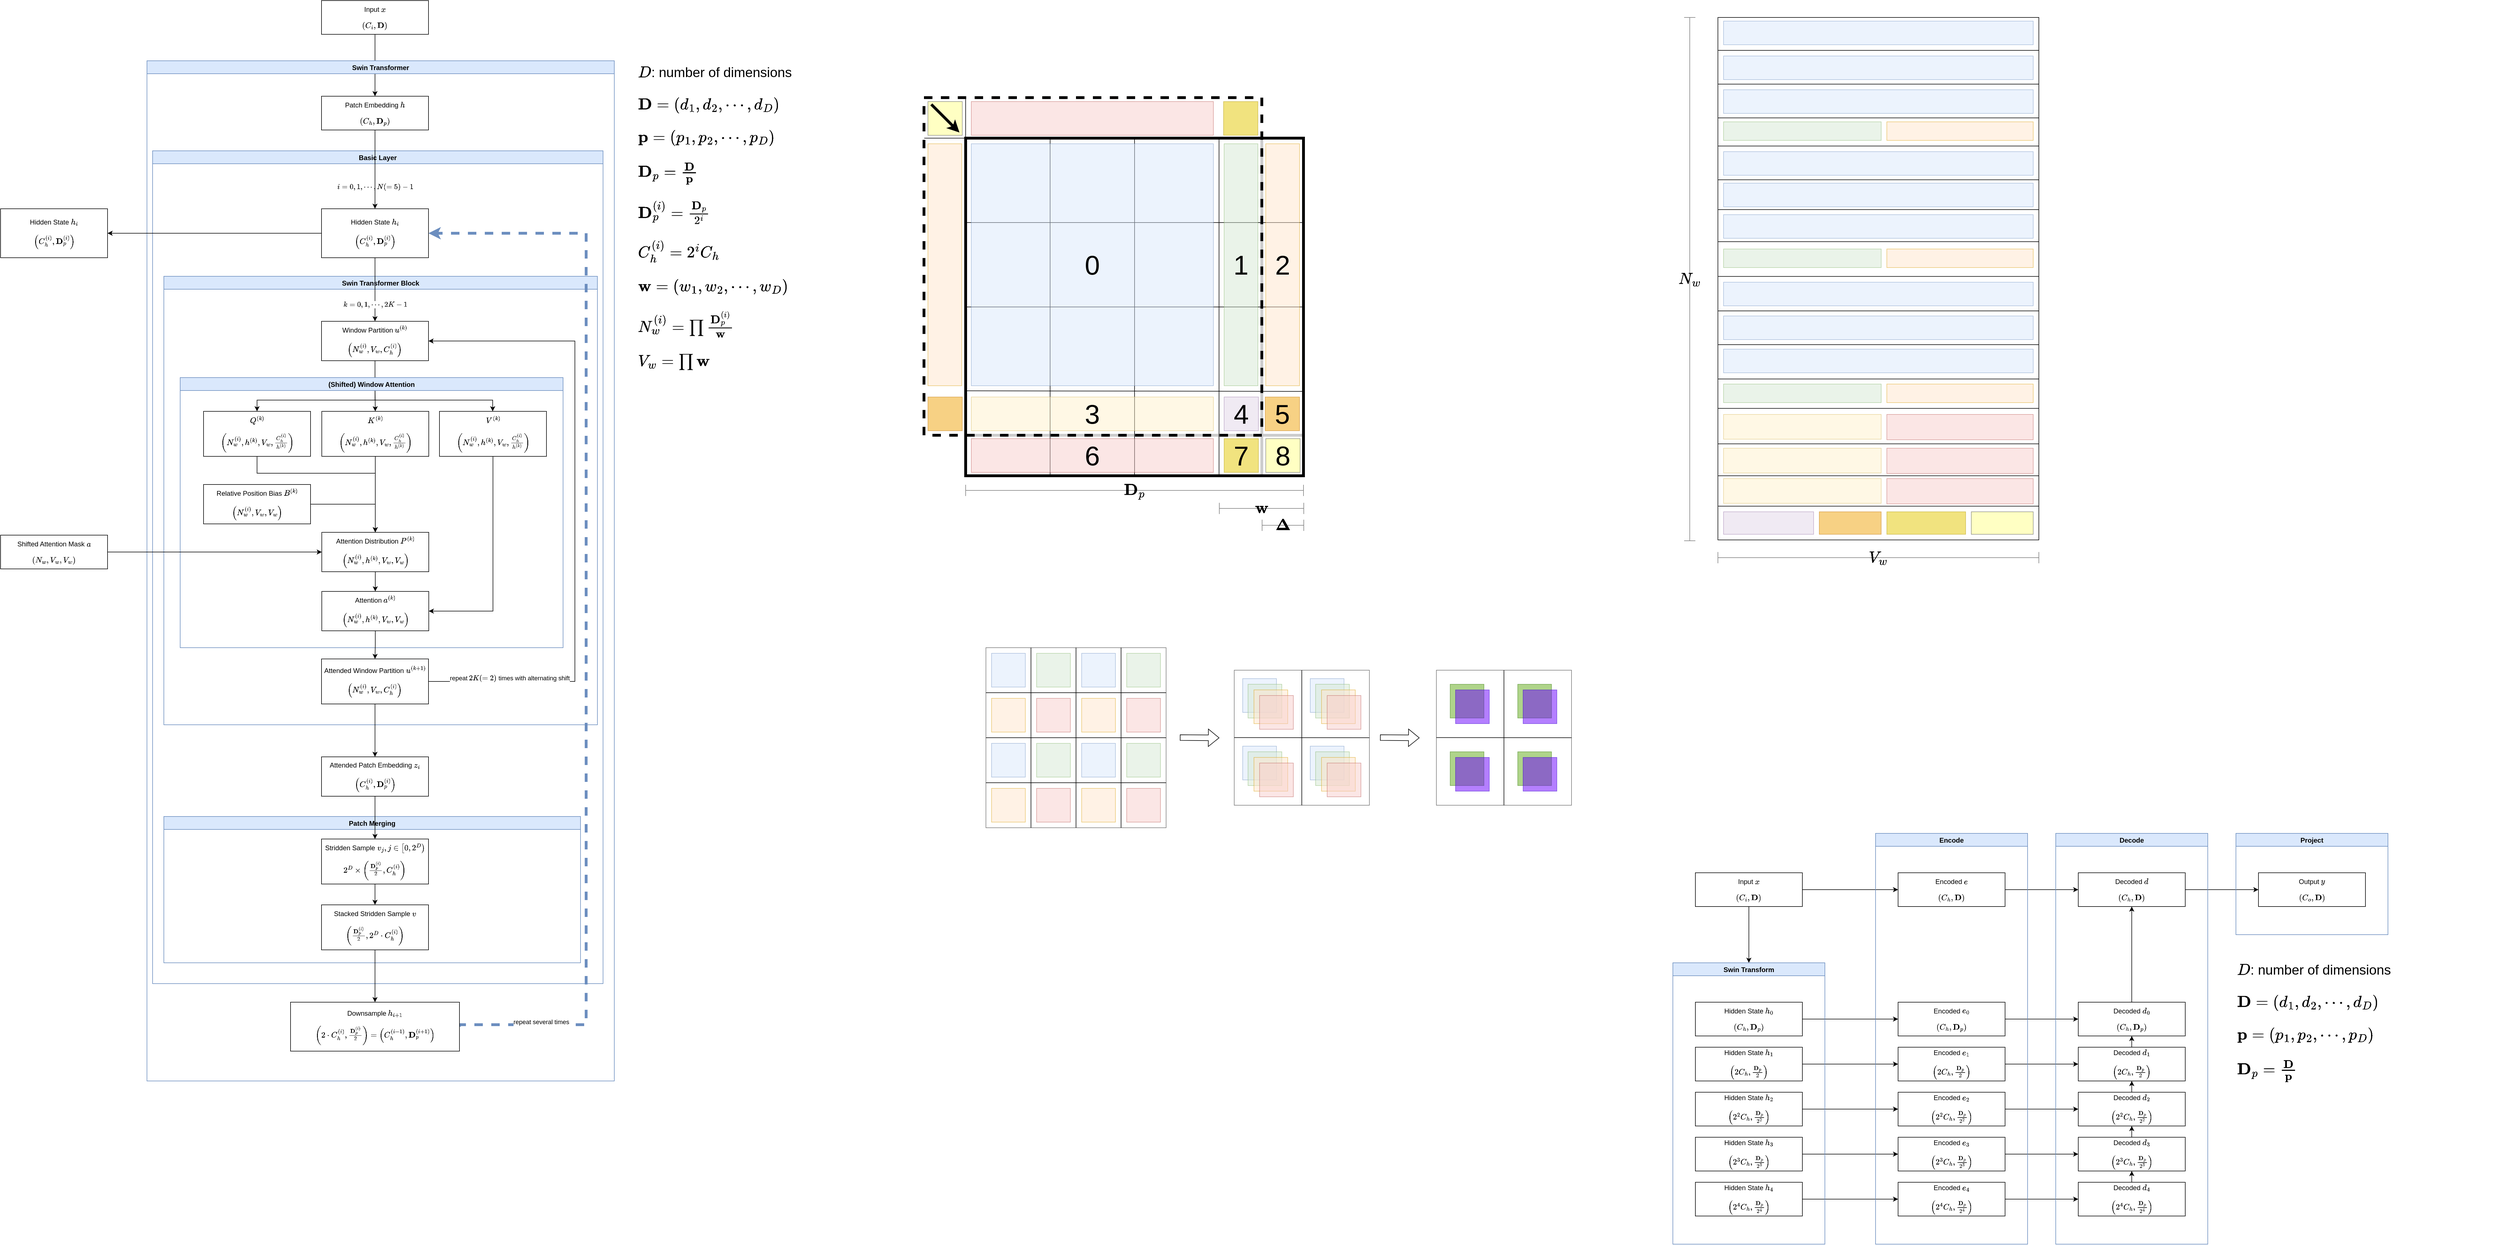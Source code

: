 <mxfile version="20.2.8" type="device"><diagram id="M_j4cx8eogyI6kfyclBy" name="Page-1"><mxGraphModel dx="1737" dy="1237" grid="1" gridSize="10" guides="1" tooltips="1" connect="1" arrows="1" fold="1" page="1" pageScale="1" pageWidth="1654" pageHeight="2336" math="1" shadow="0"><root><mxCell id="0"/><mxCell id="1" parent="0"/><mxCell id="lHj8eAU90_CLyTJcBv_L-12" value="" style="endArrow=none;html=1;rounded=0;entryX=0.5;entryY=0;entryDx=0;entryDy=0;exitX=0.5;exitY=1;exitDx=0;exitDy=0;strokeWidth=5;fillColor=#eeeeee;strokeColor=#CCCCCC;fontSize=48;" edge="1" parent="1"><mxGeometry width="50" height="50" relative="1" as="geometry"><mxPoint x="2290" y="894.5" as="sourcePoint"/><mxPoint x="2290" y="294.5" as="targetPoint"/></mxGeometry></mxCell><mxCell id="lHj8eAU90_CLyTJcBv_L-13" value="" style="endArrow=none;html=1;rounded=0;exitX=0;exitY=0.5;exitDx=0;exitDy=0;entryX=1;entryY=0.5;entryDx=0;entryDy=0;fillColor=#eeeeee;strokeColor=#CCCCCC;strokeWidth=5;fontSize=48;" edge="1" parent="1"><mxGeometry width="50" height="50" relative="1" as="geometry"><mxPoint x="1764" y="822.5" as="sourcePoint"/><mxPoint x="2364" y="822.5" as="targetPoint"/></mxGeometry></mxCell><mxCell id="lHj8eAU90_CLyTJcBv_L-31" value="" style="whiteSpace=wrap;html=1;aspect=fixed;fillColor=none;strokeColor=#000000;dashed=1;strokeWidth=5;fontSize=48;" vertex="1" parent="1"><mxGeometry x="1690" y="222.5" width="600" height="600" as="geometry"/></mxCell><mxCell id="SRUdpd7tktxx0Jo9R-O5-57" style="edgeStyle=orthogonalEdgeStyle;rounded=0;orthogonalLoop=1;jettySize=auto;html=1;entryX=0.5;entryY=0;entryDx=0;entryDy=0;" parent="1" source="SRUdpd7tktxx0Jo9R-O5-1" target="SRUdpd7tktxx0Jo9R-O5-2" edge="1"><mxGeometry relative="1" as="geometry"/></mxCell><mxCell id="SRUdpd7tktxx0Jo9R-O5-79" value="\(i=0,1,\cdots,N(=5)-1\)" style="edgeLabel;html=1;align=center;verticalAlign=middle;resizable=0;points=[];" parent="SRUdpd7tktxx0Jo9R-O5-57" vertex="1" connectable="0"><mxGeometry x="0.551" y="-1" relative="1" as="geometry"><mxPoint x="1" y="185" as="offset"/></mxGeometry></mxCell><mxCell id="SRUdpd7tktxx0Jo9R-O5-1" value="Input \(x\)&lt;br&gt;&lt;br&gt;\(\left(C_{i}, \mathbf{D}\right)\)" style="rounded=0;whiteSpace=wrap;html=1;" parent="1" vertex="1"><mxGeometry x="620" y="50" width="190" height="60" as="geometry"/></mxCell><mxCell id="SRUdpd7tktxx0Jo9R-O5-5" value="\(D\): number of dimensions&lt;br&gt;&lt;span style=&quot;font-size: 24px;&quot;&gt;&lt;br&gt;&lt;/span&gt;\(\mathbf{D}=\left(d_1,d_2,\cdots,d_D\right)\)&lt;br&gt;&lt;br&gt;\(\mathbf{p}=\left(p_1,p_2,\cdots,p_D\right)\)&lt;br&gt;&lt;span style=&quot;font-size: 24px;&quot;&gt;&lt;br&gt;\(\mathbf{D}_p=\frac{\mathbf{D}}{\mathbf{p}}\)&lt;/span&gt;&lt;br style=&quot;font-size: 24px;&quot;&gt;&lt;br style=&quot;font-size: 24px;&quot;&gt;&lt;span style=&quot;font-size: 24px;&quot;&gt;\(\mathbf{D}^{(i)}_p=\frac{\mathbf{D}_p}{2^i}\)&lt;/span&gt;&lt;span style=&quot;font-size: 24px;&quot;&gt;&lt;br style=&quot;font-size: 24px;&quot;&gt;&lt;/span&gt;&lt;br style=&quot;font-size: 24px;&quot;&gt;\(C_h^{(i)}=2^iC_h\)&lt;br style=&quot;font-size: 24px;&quot;&gt;&lt;br&gt;\(\mathbf{w}=\left(w_1,w_2,\cdots,w_D\right)\)&lt;br style=&quot;font-size: 24px;&quot;&gt;&lt;br&gt;\(N_w^{(i)}=\prod\frac{\mathbf{D}^{(i)}_p}{\mathbf{w}}\)&lt;br style=&quot;font-size: 24px;&quot;&gt;&lt;br style=&quot;font-size: 24px;&quot;&gt;\(V_w=\prod\mathbf{&lt;br&gt;w}\)" style="text;html=1;strokeColor=none;fillColor=none;align=left;verticalAlign=middle;whiteSpace=wrap;rounded=0;fontSize=24;" parent="1" vertex="1"><mxGeometry x="1180" y="170" width="300" height="530" as="geometry"/></mxCell><mxCell id="SRUdpd7tktxx0Jo9R-O5-36" value="Swin Transformer" style="swimlane;fillColor=#dae8fc;strokeColor=#6c8ebf;" parent="1" vertex="1"><mxGeometry x="310" y="157" width="830" height="1813" as="geometry"/></mxCell><mxCell id="SRUdpd7tktxx0Jo9R-O5-55" value="Basic Layer" style="swimlane;fillColor=#dae8fc;strokeColor=#6c8ebf;" parent="SRUdpd7tktxx0Jo9R-O5-36" vertex="1"><mxGeometry x="10" y="160" width="800" height="1480" as="geometry"/></mxCell><mxCell id="SRUdpd7tktxx0Jo9R-O5-63" style="edgeStyle=orthogonalEdgeStyle;rounded=0;orthogonalLoop=1;jettySize=auto;html=1;entryX=0.5;entryY=0;entryDx=0;entryDy=0;" parent="SRUdpd7tktxx0Jo9R-O5-55" source="SRUdpd7tktxx0Jo9R-O5-42" target="SRUdpd7tktxx0Jo9R-O5-44" edge="1"><mxGeometry relative="1" as="geometry"/></mxCell><mxCell id="SRUdpd7tktxx0Jo9R-O5-42" value="Stridden Sample \(v_j,j\in\left[0,2^D\right)\)&lt;br&gt;&lt;br&gt;\(2^D\times \left(\frac{\mathbf{D}^{(i)}&lt;br&gt;_p}{2},C^{(i)}&lt;br&gt;_{h}&lt;br&gt;\right)\)" style="rounded=0;whiteSpace=wrap;html=1;" parent="SRUdpd7tktxx0Jo9R-O5-55" vertex="1"><mxGeometry x="300" y="1223" width="190" height="80" as="geometry"/></mxCell><mxCell id="SRUdpd7tktxx0Jo9R-O5-44" value="Stacked Stridden Sample \(v\)&lt;br&gt;&lt;br&gt;\(\left(\frac{\mathbf{D}^{(i)}&lt;br&gt;_p}{2},2^D\cdot&lt;br&gt;C^{(i)}&lt;br&gt;_{h}&lt;br&gt;\right)\)" style="rounded=0;whiteSpace=wrap;html=1;" parent="SRUdpd7tktxx0Jo9R-O5-55" vertex="1"><mxGeometry x="300" y="1340" width="190" height="80" as="geometry"/></mxCell><mxCell id="SRUdpd7tktxx0Jo9R-O5-39" value="Swin Transformer Block" style="swimlane;fillColor=#dae8fc;strokeColor=#6c8ebf;" parent="SRUdpd7tktxx0Jo9R-O5-55" vertex="1"><mxGeometry x="20" y="223" width="770" height="797" as="geometry"/></mxCell><mxCell id="SRUdpd7tktxx0Jo9R-O5-66" style="edgeStyle=orthogonalEdgeStyle;rounded=0;orthogonalLoop=1;jettySize=auto;html=1;entryX=0.5;entryY=0;entryDx=0;entryDy=0;exitX=0.5;exitY=1;exitDx=0;exitDy=0;" parent="SRUdpd7tktxx0Jo9R-O5-39" source="SRUdpd7tktxx0Jo9R-O5-3" target="SRUdpd7tktxx0Jo9R-O5-6" edge="1"><mxGeometry relative="1" as="geometry"><Array as="points"><mxPoint x="375" y="220"/><mxPoint x="165" y="220"/></Array></mxGeometry></mxCell><mxCell id="SRUdpd7tktxx0Jo9R-O5-67" style="edgeStyle=orthogonalEdgeStyle;rounded=0;orthogonalLoop=1;jettySize=auto;html=1;entryX=0.5;entryY=0;entryDx=0;entryDy=0;" parent="SRUdpd7tktxx0Jo9R-O5-39" source="SRUdpd7tktxx0Jo9R-O5-3" target="SRUdpd7tktxx0Jo9R-O5-11" edge="1"><mxGeometry relative="1" as="geometry"/></mxCell><mxCell id="SRUdpd7tktxx0Jo9R-O5-68" style="edgeStyle=orthogonalEdgeStyle;rounded=0;orthogonalLoop=1;jettySize=auto;html=1;exitX=0.5;exitY=1;exitDx=0;exitDy=0;" parent="SRUdpd7tktxx0Jo9R-O5-39" source="SRUdpd7tktxx0Jo9R-O5-3" target="SRUdpd7tktxx0Jo9R-O5-12" edge="1"><mxGeometry relative="1" as="geometry"><Array as="points"><mxPoint x="375" y="220"/><mxPoint x="584" y="220"/></Array></mxGeometry></mxCell><mxCell id="SRUdpd7tktxx0Jo9R-O5-3" value="Window Partition \(u^{(k)}\)&lt;br&gt;&lt;br&gt;\(\left(N_w^{(i)}&lt;br&gt;, V_w,C^{(i)}&lt;br&gt;_h\right)\)" style="rounded=0;whiteSpace=wrap;html=1;" parent="SRUdpd7tktxx0Jo9R-O5-39" vertex="1"><mxGeometry x="280" y="80" width="190" height="70" as="geometry"/></mxCell><mxCell id="SRUdpd7tktxx0Jo9R-O5-21" value="(Shifted) Window Attention" style="swimlane;fillColor=#dae8fc;strokeColor=#6c8ebf;" parent="SRUdpd7tktxx0Jo9R-O5-39" vertex="1"><mxGeometry x="29" y="180" width="680" height="480" as="geometry"/></mxCell><mxCell id="lHj8eAU90_CLyTJcBv_L-102" style="edgeStyle=orthogonalEdgeStyle;rounded=0;orthogonalLoop=1;jettySize=auto;html=1;entryX=0.5;entryY=0;entryDx=0;entryDy=0;strokeColor=#000000;strokeWidth=1;fontSize=24;exitX=0.5;exitY=1;exitDx=0;exitDy=0;" edge="1" parent="SRUdpd7tktxx0Jo9R-O5-21" source="SRUdpd7tktxx0Jo9R-O5-6" target="lHj8eAU90_CLyTJcBv_L-98"><mxGeometry relative="1" as="geometry"><Array as="points"><mxPoint x="136" y="170"/><mxPoint x="346" y="170"/></Array></mxGeometry></mxCell><mxCell id="SRUdpd7tktxx0Jo9R-O5-6" value="\(Q^{(k)}&lt;br&gt;\)&lt;br&gt;&lt;br&gt;\(\left(N^{(i)}_w&lt;br&gt;, h^{(k)}, V_w, \frac{C^{(i)}&lt;br&gt;_h}{h^{(k)}&lt;br&gt;}\right)\)" style="rounded=0;whiteSpace=wrap;html=1;" parent="SRUdpd7tktxx0Jo9R-O5-21" vertex="1"><mxGeometry x="41.5" y="60" width="190" height="80" as="geometry"/></mxCell><mxCell id="lHj8eAU90_CLyTJcBv_L-99" style="edgeStyle=orthogonalEdgeStyle;rounded=0;orthogonalLoop=1;jettySize=auto;html=1;entryX=0.5;entryY=0;entryDx=0;entryDy=0;strokeColor=#000000;strokeWidth=1;fontSize=24;" edge="1" parent="SRUdpd7tktxx0Jo9R-O5-21" source="SRUdpd7tktxx0Jo9R-O5-11" target="lHj8eAU90_CLyTJcBv_L-98"><mxGeometry relative="1" as="geometry"/></mxCell><mxCell id="SRUdpd7tktxx0Jo9R-O5-11" value="\(K^{(k)}&lt;br&gt;\)&lt;br&gt;&lt;br&gt;\(\left(N^{(i)}&lt;br&gt;_w&lt;br&gt;, h^{(k)}&lt;br&gt;, V_w, \frac{C^{(i)}&lt;br&gt;_h}{h^{(k)}&lt;br&gt;}\right)\)" style="rounded=0;whiteSpace=wrap;html=1;" parent="SRUdpd7tktxx0Jo9R-O5-21" vertex="1"><mxGeometry x="251.5" y="60" width="190" height="80" as="geometry"/></mxCell><mxCell id="lHj8eAU90_CLyTJcBv_L-106" style="edgeStyle=orthogonalEdgeStyle;rounded=0;orthogonalLoop=1;jettySize=auto;html=1;entryX=1;entryY=0.5;entryDx=0;entryDy=0;strokeColor=#000000;strokeWidth=1;fontSize=24;exitX=0.5;exitY=1;exitDx=0;exitDy=0;" edge="1" parent="SRUdpd7tktxx0Jo9R-O5-21" source="SRUdpd7tktxx0Jo9R-O5-12" target="SRUdpd7tktxx0Jo9R-O5-10"><mxGeometry relative="1" as="geometry"/></mxCell><mxCell id="SRUdpd7tktxx0Jo9R-O5-12" value="\(V^{(k)}&lt;br&gt;\)&lt;br&gt;&lt;br&gt;\(\left(N^{(i)}&lt;br&gt;_w&lt;br&gt;, h^{(k)}&lt;br&gt;, V_w, \frac{C^{(i)}&lt;br&gt;_h}{h^{(k)}&lt;br&gt;}\right)\)" style="rounded=0;whiteSpace=wrap;html=1;" parent="SRUdpd7tktxx0Jo9R-O5-21" vertex="1"><mxGeometry x="460.5" y="60" width="190" height="80" as="geometry"/></mxCell><mxCell id="SRUdpd7tktxx0Jo9R-O5-10" value="Attention \(a^{(k)}\)&lt;br&gt;&lt;br&gt;\(\left(N^{(i)}&lt;br&gt;_w&lt;br&gt;, h^{(k)}&lt;br&gt;, V_w, V_w\right)\)" style="rounded=0;whiteSpace=wrap;html=1;" parent="SRUdpd7tktxx0Jo9R-O5-21" vertex="1"><mxGeometry x="251.5" y="380" width="190" height="70" as="geometry"/></mxCell><mxCell id="lHj8eAU90_CLyTJcBv_L-105" style="edgeStyle=orthogonalEdgeStyle;rounded=0;orthogonalLoop=1;jettySize=auto;html=1;strokeColor=#000000;strokeWidth=1;fontSize=24;" edge="1" parent="SRUdpd7tktxx0Jo9R-O5-21" source="lHj8eAU90_CLyTJcBv_L-98" target="SRUdpd7tktxx0Jo9R-O5-10"><mxGeometry relative="1" as="geometry"/></mxCell><mxCell id="lHj8eAU90_CLyTJcBv_L-98" value="Attention Distribution \(P^{(k)}\)&lt;br&gt;&lt;br&gt;\(\left(N^{(i)}&lt;br&gt;_w&lt;br&gt;, h^{(k)}&lt;br&gt;, V_w, V_w\right)\)" style="rounded=0;whiteSpace=wrap;html=1;" vertex="1" parent="SRUdpd7tktxx0Jo9R-O5-21"><mxGeometry x="251.5" y="275" width="190" height="70" as="geometry"/></mxCell><mxCell id="lHj8eAU90_CLyTJcBv_L-107" style="edgeStyle=orthogonalEdgeStyle;rounded=0;orthogonalLoop=1;jettySize=auto;html=1;entryX=0.5;entryY=0;entryDx=0;entryDy=0;strokeColor=#000000;strokeWidth=1;fontSize=24;" edge="1" parent="SRUdpd7tktxx0Jo9R-O5-21" source="SRUdpd7tktxx0Jo9R-O5-9" target="lHj8eAU90_CLyTJcBv_L-98"><mxGeometry relative="1" as="geometry"/></mxCell><mxCell id="SRUdpd7tktxx0Jo9R-O5-9" value="Relative Position Bias \(B^{(k)}\)&lt;br&gt;&lt;br&gt;\(\left(N_w^{(i)}&lt;br&gt;, V_w,V_w\right)\)" style="rounded=0;whiteSpace=wrap;html=1;" parent="SRUdpd7tktxx0Jo9R-O5-21" vertex="1"><mxGeometry x="41.5" y="190" width="190" height="70" as="geometry"/></mxCell><mxCell id="SRUdpd7tktxx0Jo9R-O5-93" style="edgeStyle=orthogonalEdgeStyle;rounded=0;orthogonalLoop=1;jettySize=auto;html=1;strokeWidth=1;fontSize=24;exitX=1;exitY=0.5;exitDx=0;exitDy=0;entryX=1;entryY=0.5;entryDx=0;entryDy=0;" parent="SRUdpd7tktxx0Jo9R-O5-39" source="SRUdpd7tktxx0Jo9R-O5-18" target="SRUdpd7tktxx0Jo9R-O5-3" edge="1"><mxGeometry relative="1" as="geometry"><Array as="points"><mxPoint x="730" y="720"/><mxPoint x="730" y="115"/></Array><mxPoint x="530" y="130" as="targetPoint"/></mxGeometry></mxCell><mxCell id="SRUdpd7tktxx0Jo9R-O5-94" value="&lt;span style=&quot;font-size: 11px;&quot;&gt;repeat \(2K(=2)\) times with alternating shift&lt;/span&gt;" style="edgeLabel;html=1;align=center;verticalAlign=middle;resizable=0;points=[];fontSize=24;" parent="SRUdpd7tktxx0Jo9R-O5-93" vertex="1" connectable="0"><mxGeometry x="-0.881" y="-1" relative="1" as="geometry"><mxPoint x="77" y="-11" as="offset"/></mxGeometry></mxCell><mxCell id="SRUdpd7tktxx0Jo9R-O5-18" value="Attended Window Partition \(u^{(k+1)}&lt;br&gt;\)&lt;br&gt;&lt;br&gt;\(\left(N^{(i)}_w&lt;br&gt;, V_w,C^{(i)}&lt;br&gt;_h\right)\)" style="rounded=0;whiteSpace=wrap;html=1;" parent="SRUdpd7tktxx0Jo9R-O5-39" vertex="1"><mxGeometry x="280" y="680" width="190" height="80" as="geometry"/></mxCell><mxCell id="SRUdpd7tktxx0Jo9R-O5-70" style="edgeStyle=orthogonalEdgeStyle;rounded=0;orthogonalLoop=1;jettySize=auto;html=1;entryX=0.5;entryY=0;entryDx=0;entryDy=0;" parent="SRUdpd7tktxx0Jo9R-O5-39" source="SRUdpd7tktxx0Jo9R-O5-10" target="SRUdpd7tktxx0Jo9R-O5-18" edge="1"><mxGeometry relative="1" as="geometry"/></mxCell><mxCell id="SRUdpd7tktxx0Jo9R-O5-84" value="Hidden State \(h_i\)&lt;br&gt;&lt;br&gt;\(\left(C_{h}^{(i)},&lt;br&gt;\mathbf{D}_p^{(i)}\right)\)" style="rounded=0;whiteSpace=wrap;html=1;" parent="SRUdpd7tktxx0Jo9R-O5-55" vertex="1"><mxGeometry x="300" y="103" width="190" height="87" as="geometry"/></mxCell><mxCell id="SRUdpd7tktxx0Jo9R-O5-60" style="edgeStyle=orthogonalEdgeStyle;rounded=0;orthogonalLoop=1;jettySize=auto;html=1;entryX=0.5;entryY=0;entryDx=0;entryDy=0;exitX=0.5;exitY=1;exitDx=0;exitDy=0;" parent="SRUdpd7tktxx0Jo9R-O5-55" source="SRUdpd7tktxx0Jo9R-O5-84" target="SRUdpd7tktxx0Jo9R-O5-3" edge="1"><mxGeometry relative="1" as="geometry"><mxPoint x="400" y="143" as="sourcePoint"/></mxGeometry></mxCell><mxCell id="SRUdpd7tktxx0Jo9R-O5-80" value="\(k=0,1,\cdots, 2K-1\)" style="edgeLabel;html=1;align=center;verticalAlign=middle;resizable=0;points=[];" parent="SRUdpd7tktxx0Jo9R-O5-60" vertex="1" connectable="0"><mxGeometry x="0.763" y="-1" relative="1" as="geometry"><mxPoint x="1" y="-17" as="offset"/></mxGeometry></mxCell><mxCell id="SRUdpd7tktxx0Jo9R-O5-54" value="Patch Merging" style="swimlane;fillColor=#dae8fc;strokeColor=#6c8ebf;" parent="SRUdpd7tktxx0Jo9R-O5-55" vertex="1"><mxGeometry x="20" y="1183" width="740" height="260" as="geometry"/></mxCell><mxCell id="SRUdpd7tktxx0Jo9R-O5-41" value="Attended Patch Embedding \(z_i\)&lt;br&gt;&lt;br&gt;\(\left(C^{(i)}&lt;br&gt;_{h},&lt;br&gt;\mathbf{D}^{(i)}_p&lt;br&gt;\right)\)" style="rounded=0;whiteSpace=wrap;html=1;" parent="SRUdpd7tktxx0Jo9R-O5-55" vertex="1"><mxGeometry x="300" y="1077" width="190" height="70" as="geometry"/></mxCell><mxCell id="SRUdpd7tktxx0Jo9R-O5-62" style="edgeStyle=orthogonalEdgeStyle;rounded=0;orthogonalLoop=1;jettySize=auto;html=1;entryX=0.5;entryY=0;entryDx=0;entryDy=0;" parent="SRUdpd7tktxx0Jo9R-O5-55" source="SRUdpd7tktxx0Jo9R-O5-41" target="SRUdpd7tktxx0Jo9R-O5-42" edge="1"><mxGeometry relative="1" as="geometry"/></mxCell><mxCell id="SRUdpd7tktxx0Jo9R-O5-61" style="edgeStyle=orthogonalEdgeStyle;rounded=0;orthogonalLoop=1;jettySize=auto;html=1;entryX=0.5;entryY=0;entryDx=0;entryDy=0;" parent="SRUdpd7tktxx0Jo9R-O5-55" source="SRUdpd7tktxx0Jo9R-O5-18" target="SRUdpd7tktxx0Jo9R-O5-41" edge="1"><mxGeometry relative="1" as="geometry"/></mxCell><mxCell id="SRUdpd7tktxx0Jo9R-O5-86" style="edgeStyle=orthogonalEdgeStyle;rounded=0;orthogonalLoop=1;jettySize=auto;html=1;entryX=1;entryY=0.5;entryDx=0;entryDy=0;strokeWidth=5;fontSize=24;fillColor=#dae8fc;strokeColor=#6c8ebf;dashed=1;exitX=1;exitY=0.5;exitDx=0;exitDy=0;" parent="SRUdpd7tktxx0Jo9R-O5-36" source="SRUdpd7tktxx0Jo9R-O5-45" target="SRUdpd7tktxx0Jo9R-O5-84" edge="1"><mxGeometry relative="1" as="geometry"><mxPoint x="540" y="1407" as="sourcePoint"/><Array as="points"><mxPoint x="555" y="1713"/><mxPoint x="780" y="1713"/><mxPoint x="780" y="307"/></Array></mxGeometry></mxCell><mxCell id="SRUdpd7tktxx0Jo9R-O5-87" value="&lt;span style=&quot;font-size: 11px;&quot;&gt;repeat several times&lt;/span&gt;" style="edgeLabel;html=1;align=center;verticalAlign=middle;resizable=0;points=[];fontSize=24;" parent="SRUdpd7tktxx0Jo9R-O5-86" vertex="1" connectable="0"><mxGeometry x="-0.845" y="9" relative="1" as="geometry"><mxPoint as="offset"/></mxGeometry></mxCell><mxCell id="SRUdpd7tktxx0Jo9R-O5-45" value="Downsample \(h_{i+1}\)&lt;br&gt;&lt;br&gt;\(\left(2\cdot&lt;br&gt;C^{(i)}&lt;br&gt;_{h},&lt;br&gt;\frac{\mathbf{D}^{(i)}&lt;br&gt;_p}{2}\right)=\left(&lt;br&gt;C^{(i+1)}&lt;br&gt;_{h},&lt;br&gt;\mathbf{D}^{(i+1)}&lt;br&gt;_p\right)&lt;br&gt;\)" style="rounded=0;whiteSpace=wrap;html=1;" parent="SRUdpd7tktxx0Jo9R-O5-36" vertex="1"><mxGeometry x="255" y="1673" width="300" height="87" as="geometry"/></mxCell><mxCell id="SRUdpd7tktxx0Jo9R-O5-65" style="edgeStyle=orthogonalEdgeStyle;rounded=0;orthogonalLoop=1;jettySize=auto;html=1;entryX=0.5;entryY=0;entryDx=0;entryDy=0;" parent="SRUdpd7tktxx0Jo9R-O5-36" source="SRUdpd7tktxx0Jo9R-O5-44" target="SRUdpd7tktxx0Jo9R-O5-45" edge="1"><mxGeometry relative="1" as="geometry"/></mxCell><mxCell id="SRUdpd7tktxx0Jo9R-O5-85" style="edgeStyle=orthogonalEdgeStyle;rounded=0;orthogonalLoop=1;jettySize=auto;html=1;entryX=0.5;entryY=0;entryDx=0;entryDy=0;strokeWidth=1;fontSize=24;" parent="SRUdpd7tktxx0Jo9R-O5-36" source="SRUdpd7tktxx0Jo9R-O5-2" target="SRUdpd7tktxx0Jo9R-O5-84" edge="1"><mxGeometry relative="1" as="geometry"/></mxCell><mxCell id="SRUdpd7tktxx0Jo9R-O5-2" value="Patch Embedding \(h\)&lt;br&gt;&lt;br&gt;\(\left(C_{h},&lt;br&gt;\mathbf{D}_p\right)\)" style="rounded=0;whiteSpace=wrap;html=1;" parent="SRUdpd7tktxx0Jo9R-O5-36" vertex="1"><mxGeometry x="310" y="63" width="190" height="60" as="geometry"/></mxCell><mxCell id="lHj8eAU90_CLyTJcBv_L-108" style="edgeStyle=orthogonalEdgeStyle;rounded=0;orthogonalLoop=1;jettySize=auto;html=1;entryX=0;entryY=0.5;entryDx=0;entryDy=0;strokeColor=#000000;strokeWidth=1;fontSize=24;" edge="1" parent="1" source="SRUdpd7tktxx0Jo9R-O5-4" target="lHj8eAU90_CLyTJcBv_L-98"><mxGeometry relative="1" as="geometry"/></mxCell><mxCell id="SRUdpd7tktxx0Jo9R-O5-4" value="Shifted Attention Mask \(a\)&lt;br&gt;&lt;br&gt;\(\left(N_w&lt;br&gt;, V_w,V_w\right)\)" style="rounded=0;whiteSpace=wrap;html=1;" parent="1" vertex="1"><mxGeometry x="50" y="1000" width="190" height="60" as="geometry"/></mxCell><mxCell id="SRUdpd7tktxx0Jo9R-O5-89" value="Hidden State \(h_i\)&lt;br&gt;&lt;br&gt;\(\left(C_{h}^{(i)},&lt;br&gt;\mathbf{D}_p^{(i)}\right)\)" style="rounded=0;whiteSpace=wrap;html=1;" parent="1" vertex="1"><mxGeometry x="50" y="420" width="190" height="87" as="geometry"/></mxCell><mxCell id="SRUdpd7tktxx0Jo9R-O5-90" style="edgeStyle=orthogonalEdgeStyle;rounded=0;orthogonalLoop=1;jettySize=auto;html=1;entryX=1;entryY=0.5;entryDx=0;entryDy=0;strokeWidth=1;fontSize=24;" parent="1" source="SRUdpd7tktxx0Jo9R-O5-84" target="SRUdpd7tktxx0Jo9R-O5-89" edge="1"><mxGeometry relative="1" as="geometry"/></mxCell><mxCell id="lHj8eAU90_CLyTJcBv_L-1" value="" style="whiteSpace=wrap;html=1;aspect=fixed;strokeWidth=5;fillColor=none;fontSize=48;" vertex="1" parent="1"><mxGeometry x="1764" y="294.5" width="600" height="600" as="geometry"/></mxCell><mxCell id="lHj8eAU90_CLyTJcBv_L-2" value="" style="endArrow=none;html=1;rounded=0;entryX=1;entryY=0.5;entryDx=0;entryDy=0;fontSize=48;" edge="1" parent="1" target="lHj8eAU90_CLyTJcBv_L-1"><mxGeometry width="50" height="50" relative="1" as="geometry"><mxPoint x="1764" y="594.5" as="sourcePoint"/><mxPoint x="2354" y="484.5" as="targetPoint"/></mxGeometry></mxCell><mxCell id="lHj8eAU90_CLyTJcBv_L-3" value="" style="endArrow=none;html=1;rounded=0;entryX=1;entryY=0.5;entryDx=0;entryDy=0;fontSize=48;" edge="1" parent="1"><mxGeometry width="50" height="50" relative="1" as="geometry"><mxPoint x="1764" y="444.5" as="sourcePoint"/><mxPoint x="2364" y="444.5" as="targetPoint"/></mxGeometry></mxCell><mxCell id="lHj8eAU90_CLyTJcBv_L-4" value="" style="endArrow=none;html=1;rounded=0;entryX=1;entryY=0.5;entryDx=0;entryDy=0;fontSize=48;" edge="1" parent="1"><mxGeometry width="50" height="50" relative="1" as="geometry"><mxPoint x="1764" y="743.5" as="sourcePoint"/><mxPoint x="2364" y="744.5" as="targetPoint"/></mxGeometry></mxCell><mxCell id="lHj8eAU90_CLyTJcBv_L-6" value="" style="endArrow=none;html=1;rounded=0;exitX=0.5;exitY=1;exitDx=0;exitDy=0;fontSize=48;" edge="1" parent="1" source="lHj8eAU90_CLyTJcBv_L-1"><mxGeometry width="50" height="50" relative="1" as="geometry"><mxPoint x="2304" y="534.5" as="sourcePoint"/><mxPoint x="2064" y="294.5" as="targetPoint"/></mxGeometry></mxCell><mxCell id="lHj8eAU90_CLyTJcBv_L-7" value="" style="endArrow=none;html=1;rounded=0;exitX=0.5;exitY=1;exitDx=0;exitDy=0;fontSize=48;" edge="1" parent="1"><mxGeometry width="50" height="50" relative="1" as="geometry"><mxPoint x="1914" y="894.5" as="sourcePoint"/><mxPoint x="1914" y="294.5" as="targetPoint"/></mxGeometry></mxCell><mxCell id="lHj8eAU90_CLyTJcBv_L-8" value="" style="endArrow=none;html=1;rounded=0;exitX=0.5;exitY=1;exitDx=0;exitDy=0;fontSize=48;" edge="1" parent="1"><mxGeometry width="50" height="50" relative="1" as="geometry"><mxPoint x="2214" y="894.5" as="sourcePoint"/><mxPoint x="2214" y="294.5" as="targetPoint"/></mxGeometry></mxCell><mxCell id="lHj8eAU90_CLyTJcBv_L-16" value="0" style="rounded=0;whiteSpace=wrap;html=1;fillColor=#dae8fc;strokeColor=#6c8ebf;opacity=50;fontSize=48;" vertex="1" parent="1"><mxGeometry x="1774" y="304.5" width="430" height="430" as="geometry"/></mxCell><mxCell id="lHj8eAU90_CLyTJcBv_L-17" value="1" style="rounded=0;whiteSpace=wrap;html=1;fillColor=#d5e8d4;strokeColor=#82b366;opacity=50;fontSize=48;" vertex="1" parent="1"><mxGeometry x="2223" y="304.5" width="60" height="430" as="geometry"/></mxCell><mxCell id="lHj8eAU90_CLyTJcBv_L-18" value="2" style="rounded=0;whiteSpace=wrap;html=1;fillColor=#ffe6cc;strokeColor=#d79b00;opacity=50;fontSize=48;" vertex="1" parent="1"><mxGeometry x="2297" y="304.5" width="60" height="430" as="geometry"/></mxCell><mxCell id="lHj8eAU90_CLyTJcBv_L-19" value="3" style="rounded=0;whiteSpace=wrap;html=1;fillColor=#fff2cc;strokeColor=#d6b656;opacity=50;fontSize=48;" vertex="1" parent="1"><mxGeometry x="1774" y="754.5" width="430" height="60" as="geometry"/></mxCell><mxCell id="lHj8eAU90_CLyTJcBv_L-20" value="6" style="rounded=0;whiteSpace=wrap;html=1;fillColor=#f8cecc;strokeColor=#b85450;opacity=50;fontSize=48;" vertex="1" parent="1"><mxGeometry x="1774" y="828.5" width="430" height="60" as="geometry"/></mxCell><mxCell id="lHj8eAU90_CLyTJcBv_L-21" value="4" style="rounded=0;whiteSpace=wrap;html=1;fillColor=#e1d5e7;strokeColor=#9673a6;opacity=50;fontSize=48;" vertex="1" parent="1"><mxGeometry x="2223" y="754.5" width="61" height="60" as="geometry"/></mxCell><mxCell id="lHj8eAU90_CLyTJcBv_L-22" value="5" style="rounded=0;whiteSpace=wrap;html=1;fillColor=#f0a30a;strokeColor=#BD7000;opacity=50;fontColor=#000000;fontSize=48;" vertex="1" parent="1"><mxGeometry x="2296" y="754.5" width="61" height="60" as="geometry"/></mxCell><mxCell id="lHj8eAU90_CLyTJcBv_L-23" value="8" style="rounded=0;whiteSpace=wrap;html=1;opacity=50;fontSize=48;fillColor=#ffff88;strokeColor=#36393d;" vertex="1" parent="1"><mxGeometry x="2297" y="828.5" width="61" height="60" as="geometry"/></mxCell><mxCell id="lHj8eAU90_CLyTJcBv_L-24" value="7" style="rounded=0;whiteSpace=wrap;html=1;fillColor=#e3c800;strokeColor=#B09500;opacity=50;fontColor=#000000;fontSize=48;" vertex="1" parent="1"><mxGeometry x="2223" y="828.5" width="61" height="60" as="geometry"/></mxCell><mxCell id="lHj8eAU90_CLyTJcBv_L-25" value="\(\mathbf{D}_p\)" style="shape=crossbar;whiteSpace=wrap;html=1;rounded=1;opacity=50;fontSize=24;" vertex="1" parent="1"><mxGeometry x="1764" y="910.5" width="600" height="20" as="geometry"/></mxCell><mxCell id="lHj8eAU90_CLyTJcBv_L-26" value="\(\mathbf{w}\)" style="shape=crossbar;whiteSpace=wrap;html=1;rounded=1;opacity=50;fontSize=24;" vertex="1" parent="1"><mxGeometry x="2214.5" y="942.5" width="150" height="20" as="geometry"/></mxCell><mxCell id="lHj8eAU90_CLyTJcBv_L-27" value="\(\mathbf{\Delta}\)" style="shape=crossbar;whiteSpace=wrap;html=1;rounded=1;opacity=50;fontSize=24;" vertex="1" parent="1"><mxGeometry x="2290.5" y="972.5" width="74" height="20" as="geometry"/></mxCell><mxCell id="lHj8eAU90_CLyTJcBv_L-33" value="" style="rounded=0;whiteSpace=wrap;html=1;fillColor=#ffe6cc;strokeColor=#d79b00;opacity=50;fontSize=48;" vertex="1" parent="1"><mxGeometry x="1697" y="304.5" width="60" height="430" as="geometry"/></mxCell><mxCell id="lHj8eAU90_CLyTJcBv_L-36" value="" style="rounded=0;whiteSpace=wrap;html=1;fillColor=#ffff88;strokeColor=#36393d;opacity=50;fontSize=48;" vertex="1" parent="1"><mxGeometry x="1697" y="229.5" width="61" height="60" as="geometry"/></mxCell><mxCell id="lHj8eAU90_CLyTJcBv_L-37" value="" style="rounded=0;whiteSpace=wrap;html=1;fillColor=#e3c800;strokeColor=#B09500;opacity=50;fontColor=#000000;fontSize=48;" vertex="1" parent="1"><mxGeometry x="2222" y="229.5" width="61" height="60" as="geometry"/></mxCell><mxCell id="lHj8eAU90_CLyTJcBv_L-38" value="" style="rounded=0;whiteSpace=wrap;html=1;fillColor=#f0a30a;strokeColor=#BD7000;opacity=50;fontColor=#000000;fontSize=48;" vertex="1" parent="1"><mxGeometry x="1697" y="754.5" width="61" height="60" as="geometry"/></mxCell><mxCell id="lHj8eAU90_CLyTJcBv_L-40" value="" style="endArrow=none;html=1;rounded=0;exitX=0;exitY=0.5;exitDx=0;exitDy=0;entryX=1;entryY=0.5;entryDx=0;entryDy=0;fontSize=48;" edge="1" parent="1"><mxGeometry width="50" height="50" relative="1" as="geometry"><mxPoint x="1690.5" y="294.5" as="sourcePoint"/><mxPoint x="2290.5" y="294.5" as="targetPoint"/></mxGeometry></mxCell><mxCell id="lHj8eAU90_CLyTJcBv_L-41" value="" style="endArrow=none;html=1;rounded=0;entryX=0.5;entryY=0;entryDx=0;entryDy=0;exitX=0.5;exitY=1;exitDx=0;exitDy=0;fontSize=48;" edge="1" parent="1"><mxGeometry width="50" height="50" relative="1" as="geometry"><mxPoint x="1764" y="822.5" as="sourcePoint"/><mxPoint x="1764" y="222.5" as="targetPoint"/></mxGeometry></mxCell><mxCell id="lHj8eAU90_CLyTJcBv_L-48" value="" style="endArrow=classic;html=1;rounded=0;strokeColor=#000000;strokeWidth=5;fontSize=48;" edge="1" parent="1"><mxGeometry width="50" height="50" relative="1" as="geometry"><mxPoint x="1703" y="234.5" as="sourcePoint"/><mxPoint x="1753" y="284.5" as="targetPoint"/></mxGeometry></mxCell><mxCell id="lHj8eAU90_CLyTJcBv_L-49" value="" style="rounded=0;whiteSpace=wrap;html=1;fillColor=#f8cecc;strokeColor=#b85450;opacity=50;fontSize=48;" vertex="1" parent="1"><mxGeometry x="1774" y="229.5" width="430" height="60" as="geometry"/></mxCell><mxCell id="lHj8eAU90_CLyTJcBv_L-51" value="" style="rounded=0;whiteSpace=wrap;html=1;" vertex="1" parent="1"><mxGeometry x="3100" y="80" width="570" height="928.5" as="geometry"/></mxCell><mxCell id="lHj8eAU90_CLyTJcBv_L-54" value="" style="endArrow=none;html=1;rounded=0;strokeColor=#000000;strokeWidth=1;fontSize=24;exitX=0;exitY=0.5;exitDx=0;exitDy=0;entryX=1;entryY=0.5;entryDx=0;entryDy=0;" edge="1" parent="1"><mxGeometry width="50" height="50" relative="1" as="geometry"><mxPoint x="3100" y="540.25" as="sourcePoint"/><mxPoint x="3670.0" y="540.25" as="targetPoint"/></mxGeometry></mxCell><mxCell id="lHj8eAU90_CLyTJcBv_L-55" value="" style="endArrow=none;html=1;rounded=0;strokeColor=#000000;strokeWidth=1;fontSize=24;exitX=0;exitY=0.5;exitDx=0;exitDy=0;entryX=1;entryY=0.5;entryDx=0;entryDy=0;" edge="1" parent="1"><mxGeometry width="50" height="50" relative="1" as="geometry"><mxPoint x="3100" y="308.5" as="sourcePoint"/><mxPoint x="3670" y="308.5" as="targetPoint"/></mxGeometry></mxCell><mxCell id="lHj8eAU90_CLyTJcBv_L-56" value="" style="endArrow=none;html=1;rounded=0;strokeColor=#000000;strokeWidth=1;fontSize=24;exitX=0;exitY=0.5;exitDx=0;exitDy=0;entryX=1;entryY=0.5;entryDx=0;entryDy=0;" edge="1" parent="1"><mxGeometry width="50" height="50" relative="1" as="geometry"><mxPoint x="3100" y="774.73" as="sourcePoint"/><mxPoint x="3670" y="774.73" as="targetPoint"/></mxGeometry></mxCell><mxCell id="lHj8eAU90_CLyTJcBv_L-57" value="" style="endArrow=none;html=1;rounded=0;strokeColor=#000000;strokeWidth=1;fontSize=24;exitX=0;exitY=0.5;exitDx=0;exitDy=0;entryX=1;entryY=0.5;entryDx=0;entryDy=0;" edge="1" parent="1"><mxGeometry width="50" height="50" relative="1" as="geometry"><mxPoint x="3100" y="198.5" as="sourcePoint"/><mxPoint x="3670" y="198.5" as="targetPoint"/></mxGeometry></mxCell><mxCell id="lHj8eAU90_CLyTJcBv_L-58" value="" style="endArrow=none;html=1;rounded=0;strokeColor=#000000;strokeWidth=1;fontSize=24;exitX=0;exitY=0.5;exitDx=0;exitDy=0;entryX=1;entryY=0.5;entryDx=0;entryDy=0;" edge="1" parent="1"><mxGeometry width="50" height="50" relative="1" as="geometry"><mxPoint x="3100" y="421.5" as="sourcePoint"/><mxPoint x="3670" y="421.5" as="targetPoint"/></mxGeometry></mxCell><mxCell id="lHj8eAU90_CLyTJcBv_L-59" value="" style="endArrow=none;html=1;rounded=0;strokeColor=#000000;strokeWidth=1;fontSize=24;exitX=0;exitY=0.5;exitDx=0;exitDy=0;entryX=1;entryY=0.5;entryDx=0;entryDy=0;" edge="1" parent="1"><mxGeometry width="50" height="50" relative="1" as="geometry"><mxPoint x="3100" y="661.5" as="sourcePoint"/><mxPoint x="3670" y="661.5" as="targetPoint"/></mxGeometry></mxCell><mxCell id="lHj8eAU90_CLyTJcBv_L-60" value="" style="endArrow=none;html=1;rounded=0;strokeColor=#000000;strokeWidth=1;fontSize=24;exitX=0;exitY=0.5;exitDx=0;exitDy=0;entryX=1;entryY=0.5;entryDx=0;entryDy=0;" edge="1" parent="1"><mxGeometry width="50" height="50" relative="1" as="geometry"><mxPoint x="3100" y="894.5" as="sourcePoint"/><mxPoint x="3670" y="894.5" as="targetPoint"/></mxGeometry></mxCell><mxCell id="lHj8eAU90_CLyTJcBv_L-61" value="" style="endArrow=none;html=1;rounded=0;strokeColor=#000000;strokeWidth=1;fontSize=24;exitX=0;exitY=0.5;exitDx=0;exitDy=0;entryX=1;entryY=0.5;entryDx=0;entryDy=0;" edge="1" parent="1"><mxGeometry width="50" height="50" relative="1" as="geometry"><mxPoint x="3100" y="138.5" as="sourcePoint"/><mxPoint x="3670" y="138.5" as="targetPoint"/></mxGeometry></mxCell><mxCell id="lHj8eAU90_CLyTJcBv_L-62" value="" style="endArrow=none;html=1;rounded=0;strokeColor=#000000;strokeWidth=1;fontSize=24;exitX=0;exitY=0.5;exitDx=0;exitDy=0;entryX=1;entryY=0.5;entryDx=0;entryDy=0;" edge="1" parent="1"><mxGeometry width="50" height="50" relative="1" as="geometry"><mxPoint x="3100" y="258.5" as="sourcePoint"/><mxPoint x="3670" y="258.5" as="targetPoint"/></mxGeometry></mxCell><mxCell id="lHj8eAU90_CLyTJcBv_L-63" value="" style="endArrow=none;html=1;rounded=0;strokeColor=#000000;strokeWidth=1;fontSize=24;exitX=0;exitY=0.5;exitDx=0;exitDy=0;entryX=1;entryY=0.5;entryDx=0;entryDy=0;" edge="1" parent="1"><mxGeometry width="50" height="50" relative="1" as="geometry"><mxPoint x="3100" y="368.5" as="sourcePoint"/><mxPoint x="3670" y="368.5" as="targetPoint"/></mxGeometry></mxCell><mxCell id="lHj8eAU90_CLyTJcBv_L-64" value="" style="endArrow=none;html=1;rounded=0;strokeColor=#000000;strokeWidth=1;fontSize=24;exitX=0;exitY=0.5;exitDx=0;exitDy=0;entryX=1;entryY=0.5;entryDx=0;entryDy=0;" edge="1" parent="1"><mxGeometry width="50" height="50" relative="1" as="geometry"><mxPoint x="3100" y="478.5" as="sourcePoint"/><mxPoint x="3670" y="478.5" as="targetPoint"/></mxGeometry></mxCell><mxCell id="lHj8eAU90_CLyTJcBv_L-65" value="" style="endArrow=none;html=1;rounded=0;strokeColor=#000000;strokeWidth=1;fontSize=24;exitX=0;exitY=0.5;exitDx=0;exitDy=0;entryX=1;entryY=0.5;entryDx=0;entryDy=0;" edge="1" parent="1"><mxGeometry width="50" height="50" relative="1" as="geometry"><mxPoint x="3100" y="601.5" as="sourcePoint"/><mxPoint x="3670" y="601.5" as="targetPoint"/></mxGeometry></mxCell><mxCell id="lHj8eAU90_CLyTJcBv_L-66" value="" style="endArrow=none;html=1;rounded=0;strokeColor=#000000;strokeWidth=1;fontSize=24;exitX=0;exitY=0.5;exitDx=0;exitDy=0;entryX=1;entryY=0.5;entryDx=0;entryDy=0;" edge="1" parent="1"><mxGeometry width="50" height="50" relative="1" as="geometry"><mxPoint x="3100" y="722.5" as="sourcePoint"/><mxPoint x="3670" y="722.5" as="targetPoint"/></mxGeometry></mxCell><mxCell id="lHj8eAU90_CLyTJcBv_L-67" value="" style="endArrow=none;html=1;rounded=0;strokeColor=#000000;strokeWidth=1;fontSize=24;exitX=0;exitY=0.5;exitDx=0;exitDy=0;entryX=1;entryY=0.5;entryDx=0;entryDy=0;" edge="1" parent="1"><mxGeometry width="50" height="50" relative="1" as="geometry"><mxPoint x="3100" y="837.73" as="sourcePoint"/><mxPoint x="3670" y="837.73" as="targetPoint"/></mxGeometry></mxCell><mxCell id="lHj8eAU90_CLyTJcBv_L-68" value="" style="endArrow=none;html=1;rounded=0;strokeColor=#000000;strokeWidth=1;fontSize=24;exitX=0;exitY=0.5;exitDx=0;exitDy=0;entryX=1;entryY=0.5;entryDx=0;entryDy=0;" edge="1" parent="1"><mxGeometry width="50" height="50" relative="1" as="geometry"><mxPoint x="3100" y="948.5" as="sourcePoint"/><mxPoint x="3670" y="948.5" as="targetPoint"/></mxGeometry></mxCell><mxCell id="lHj8eAU90_CLyTJcBv_L-69" value="" style="rounded=0;whiteSpace=wrap;html=1;fillColor=#dae8fc;strokeColor=#6c8ebf;opacity=50;fontSize=48;" vertex="1" parent="1"><mxGeometry x="3110" y="86.5" width="550" height="42" as="geometry"/></mxCell><mxCell id="lHj8eAU90_CLyTJcBv_L-70" value="" style="rounded=0;whiteSpace=wrap;html=1;fillColor=#dae8fc;strokeColor=#6c8ebf;opacity=50;fontSize=48;" vertex="1" parent="1"><mxGeometry x="3110" y="148.5" width="550" height="42" as="geometry"/></mxCell><mxCell id="lHj8eAU90_CLyTJcBv_L-71" value="" style="rounded=0;whiteSpace=wrap;html=1;fillColor=#dae8fc;strokeColor=#6c8ebf;opacity=50;fontSize=48;" vertex="1" parent="1"><mxGeometry x="3110" y="208.5" width="550" height="42" as="geometry"/></mxCell><mxCell id="lHj8eAU90_CLyTJcBv_L-73" value="" style="rounded=0;whiteSpace=wrap;html=1;fillColor=#ffe6cc;strokeColor=#d79b00;opacity=50;fontSize=48;" vertex="1" parent="1"><mxGeometry x="3400" y="265.5" width="260" height="33" as="geometry"/></mxCell><mxCell id="lHj8eAU90_CLyTJcBv_L-74" value="" style="rounded=0;whiteSpace=wrap;html=1;fillColor=#d5e8d4;strokeColor=#82b366;opacity=50;fontSize=48;" vertex="1" parent="1"><mxGeometry x="3110" y="265.5" width="280" height="33" as="geometry"/></mxCell><mxCell id="lHj8eAU90_CLyTJcBv_L-75" value="" style="rounded=0;whiteSpace=wrap;html=1;fillColor=#dae8fc;strokeColor=#6c8ebf;opacity=50;fontSize=48;" vertex="1" parent="1"><mxGeometry x="3110" y="318.5" width="550" height="42" as="geometry"/></mxCell><mxCell id="lHj8eAU90_CLyTJcBv_L-76" value="" style="rounded=0;whiteSpace=wrap;html=1;fillColor=#dae8fc;strokeColor=#6c8ebf;opacity=50;fontSize=48;" vertex="1" parent="1"><mxGeometry x="3110" y="374.5" width="550" height="42" as="geometry"/></mxCell><mxCell id="lHj8eAU90_CLyTJcBv_L-77" value="" style="rounded=0;whiteSpace=wrap;html=1;fillColor=#dae8fc;strokeColor=#6c8ebf;opacity=50;fontSize=48;" vertex="1" parent="1"><mxGeometry x="3110" y="430.5" width="550" height="42" as="geometry"/></mxCell><mxCell id="lHj8eAU90_CLyTJcBv_L-78" value="" style="rounded=0;whiteSpace=wrap;html=1;fillColor=#ffe6cc;strokeColor=#d79b00;opacity=50;fontSize=48;" vertex="1" parent="1"><mxGeometry x="3400" y="491.5" width="260" height="33" as="geometry"/></mxCell><mxCell id="lHj8eAU90_CLyTJcBv_L-79" value="" style="rounded=0;whiteSpace=wrap;html=1;fillColor=#d5e8d4;strokeColor=#82b366;opacity=50;fontSize=48;" vertex="1" parent="1"><mxGeometry x="3110" y="491.5" width="280" height="33" as="geometry"/></mxCell><mxCell id="lHj8eAU90_CLyTJcBv_L-80" value="" style="rounded=0;whiteSpace=wrap;html=1;fillColor=#dae8fc;strokeColor=#6c8ebf;opacity=50;fontSize=48;" vertex="1" parent="1"><mxGeometry x="3110" y="550.5" width="550" height="42" as="geometry"/></mxCell><mxCell id="lHj8eAU90_CLyTJcBv_L-81" value="" style="rounded=0;whiteSpace=wrap;html=1;fillColor=#dae8fc;strokeColor=#6c8ebf;opacity=50;fontSize=48;" vertex="1" parent="1"><mxGeometry x="3110" y="610.5" width="550" height="42" as="geometry"/></mxCell><mxCell id="lHj8eAU90_CLyTJcBv_L-82" value="" style="rounded=0;whiteSpace=wrap;html=1;fillColor=#dae8fc;strokeColor=#6c8ebf;opacity=50;fontSize=48;" vertex="1" parent="1"><mxGeometry x="3110" y="669.5" width="550" height="42" as="geometry"/></mxCell><mxCell id="lHj8eAU90_CLyTJcBv_L-83" value="" style="rounded=0;whiteSpace=wrap;html=1;fillColor=#ffe6cc;strokeColor=#d79b00;opacity=50;fontSize=48;" vertex="1" parent="1"><mxGeometry x="3400" y="731.5" width="260" height="33" as="geometry"/></mxCell><mxCell id="lHj8eAU90_CLyTJcBv_L-84" value="" style="rounded=0;whiteSpace=wrap;html=1;fillColor=#d5e8d4;strokeColor=#82b366;opacity=50;fontSize=48;" vertex="1" parent="1"><mxGeometry x="3110" y="731.5" width="280" height="33" as="geometry"/></mxCell><mxCell id="lHj8eAU90_CLyTJcBv_L-85" value="" style="rounded=0;whiteSpace=wrap;html=1;fillColor=#fff2cc;strokeColor=#d6b656;opacity=50;fontSize=48;" vertex="1" parent="1"><mxGeometry x="3110" y="785.5" width="280" height="44" as="geometry"/></mxCell><mxCell id="lHj8eAU90_CLyTJcBv_L-86" value="" style="rounded=0;whiteSpace=wrap;html=1;fillColor=#f8cecc;strokeColor=#b85450;opacity=50;fontSize=48;" vertex="1" parent="1"><mxGeometry x="3400" y="785.5" width="260" height="45" as="geometry"/></mxCell><mxCell id="lHj8eAU90_CLyTJcBv_L-87" value="" style="rounded=0;whiteSpace=wrap;html=1;fillColor=#fff2cc;strokeColor=#d6b656;opacity=50;fontSize=48;" vertex="1" parent="1"><mxGeometry x="3110" y="845.5" width="280" height="44" as="geometry"/></mxCell><mxCell id="lHj8eAU90_CLyTJcBv_L-88" value="" style="rounded=0;whiteSpace=wrap;html=1;fillColor=#f8cecc;strokeColor=#b85450;opacity=50;fontSize=48;" vertex="1" parent="1"><mxGeometry x="3400" y="845.5" width="260" height="45" as="geometry"/></mxCell><mxCell id="lHj8eAU90_CLyTJcBv_L-89" value="" style="rounded=0;whiteSpace=wrap;html=1;fillColor=#fff2cc;strokeColor=#d6b656;opacity=50;fontSize=48;" vertex="1" parent="1"><mxGeometry x="3110" y="899.5" width="280" height="44" as="geometry"/></mxCell><mxCell id="lHj8eAU90_CLyTJcBv_L-90" value="" style="rounded=0;whiteSpace=wrap;html=1;fillColor=#f8cecc;strokeColor=#b85450;opacity=50;fontSize=48;" vertex="1" parent="1"><mxGeometry x="3400" y="899.5" width="260" height="45" as="geometry"/></mxCell><mxCell id="lHj8eAU90_CLyTJcBv_L-91" value="" style="rounded=0;whiteSpace=wrap;html=1;fillColor=#e1d5e7;strokeColor=#9673a6;opacity=50;fontSize=48;" vertex="1" parent="1"><mxGeometry x="3110" y="958.5" width="160" height="40" as="geometry"/></mxCell><mxCell id="lHj8eAU90_CLyTJcBv_L-93" value="" style="rounded=0;whiteSpace=wrap;html=1;fillColor=#f0a30a;strokeColor=#BD7000;opacity=50;fontColor=#000000;fontSize=48;" vertex="1" parent="1"><mxGeometry x="3280" y="958.5" width="110" height="40" as="geometry"/></mxCell><mxCell id="lHj8eAU90_CLyTJcBv_L-94" value="" style="rounded=0;whiteSpace=wrap;html=1;fillColor=#e3c800;strokeColor=#B09500;opacity=50;fontColor=#000000;fontSize=48;" vertex="1" parent="1"><mxGeometry x="3400" y="958.5" width="140" height="40" as="geometry"/></mxCell><mxCell id="lHj8eAU90_CLyTJcBv_L-95" value="" style="rounded=0;whiteSpace=wrap;html=1;opacity=50;fontSize=48;fillColor=#ffff88;strokeColor=#36393d;" vertex="1" parent="1"><mxGeometry x="3550" y="958.5" width="110" height="40" as="geometry"/></mxCell><mxCell id="lHj8eAU90_CLyTJcBv_L-96" value="\(N_w\)" style="shape=crossbar;whiteSpace=wrap;html=1;rounded=1;direction=south;strokeColor=#000000;strokeWidth=1;fontSize=24;fillColor=none;opacity=50;" vertex="1" parent="1"><mxGeometry x="3040" y="80" width="20" height="930" as="geometry"/></mxCell><mxCell id="lHj8eAU90_CLyTJcBv_L-97" value="\(V_w\)" style="shape=crossbar;whiteSpace=wrap;html=1;rounded=1;opacity=50;fontSize=24;" vertex="1" parent="1"><mxGeometry x="3100" y="1030" width="570" height="20" as="geometry"/></mxCell><mxCell id="lHj8eAU90_CLyTJcBv_L-120" value="" style="whiteSpace=wrap;html=1;aspect=fixed;strokeColor=#000000;strokeWidth=1;fontSize=24;fillColor=none;opacity=50;" vertex="1" parent="1"><mxGeometry x="1800" y="1200" width="320" height="320" as="geometry"/></mxCell><mxCell id="lHj8eAU90_CLyTJcBv_L-122" value="" style="endArrow=none;html=1;rounded=0;strokeColor=#000000;strokeWidth=1;fontSize=24;exitX=0;exitY=0.5;exitDx=0;exitDy=0;entryX=1;entryY=0.5;entryDx=0;entryDy=0;" edge="1" parent="1" source="lHj8eAU90_CLyTJcBv_L-120" target="lHj8eAU90_CLyTJcBv_L-120"><mxGeometry width="50" height="50" relative="1" as="geometry"><mxPoint x="1940" y="1500" as="sourcePoint"/><mxPoint x="1990" y="1450" as="targetPoint"/></mxGeometry></mxCell><mxCell id="lHj8eAU90_CLyTJcBv_L-123" value="" style="endArrow=none;html=1;rounded=0;strokeColor=#000000;strokeWidth=1;fontSize=24;exitX=0;exitY=0.5;exitDx=0;exitDy=0;entryX=1;entryY=0.5;entryDx=0;entryDy=0;" edge="1" parent="1"><mxGeometry width="50" height="50" relative="1" as="geometry"><mxPoint x="1800" y="1440.0" as="sourcePoint"/><mxPoint x="2120.0" y="1440.0" as="targetPoint"/></mxGeometry></mxCell><mxCell id="lHj8eAU90_CLyTJcBv_L-124" value="" style="endArrow=none;html=1;rounded=0;strokeColor=#000000;strokeWidth=1;fontSize=24;exitX=0.5;exitY=0;exitDx=0;exitDy=0;entryX=0.5;entryY=1;entryDx=0;entryDy=0;" edge="1" parent="1" source="lHj8eAU90_CLyTJcBv_L-120" target="lHj8eAU90_CLyTJcBv_L-120"><mxGeometry width="50" height="50" relative="1" as="geometry"><mxPoint x="1810" y="1450.0" as="sourcePoint"/><mxPoint x="2130.0" y="1450.0" as="targetPoint"/></mxGeometry></mxCell><mxCell id="lHj8eAU90_CLyTJcBv_L-125" value="" style="endArrow=none;html=1;rounded=0;strokeColor=#000000;strokeWidth=1;fontSize=24;exitX=0.5;exitY=0;exitDx=0;exitDy=0;entryX=0.5;entryY=1;entryDx=0;entryDy=0;" edge="1" parent="1"><mxGeometry width="50" height="50" relative="1" as="geometry"><mxPoint x="1880" y="1200.0" as="sourcePoint"/><mxPoint x="1880" y="1520" as="targetPoint"/></mxGeometry></mxCell><mxCell id="lHj8eAU90_CLyTJcBv_L-126" value="" style="endArrow=none;html=1;rounded=0;strokeColor=#000000;strokeWidth=1;fontSize=24;exitX=0.5;exitY=0;exitDx=0;exitDy=0;entryX=0.5;entryY=1;entryDx=0;entryDy=0;" edge="1" parent="1"><mxGeometry width="50" height="50" relative="1" as="geometry"><mxPoint x="2040" y="1200.0" as="sourcePoint"/><mxPoint x="2040" y="1520" as="targetPoint"/></mxGeometry></mxCell><mxCell id="lHj8eAU90_CLyTJcBv_L-127" value="" style="endArrow=none;html=1;rounded=0;strokeColor=#000000;strokeWidth=1;fontSize=24;exitX=0;exitY=0.5;exitDx=0;exitDy=0;entryX=1;entryY=0.5;entryDx=0;entryDy=0;" edge="1" parent="1"><mxGeometry width="50" height="50" relative="1" as="geometry"><mxPoint x="1800" y="1280.0" as="sourcePoint"/><mxPoint x="2120.0" y="1280.0" as="targetPoint"/></mxGeometry></mxCell><mxCell id="lHj8eAU90_CLyTJcBv_L-129" value="" style="whiteSpace=wrap;html=1;aspect=fixed;strokeColor=#6c8ebf;strokeWidth=1;fontSize=24;fillColor=#dae8fc;opacity=50;" vertex="1" parent="1"><mxGeometry x="1810" y="1210" width="60" height="60" as="geometry"/></mxCell><mxCell id="lHj8eAU90_CLyTJcBv_L-130" value="" style="whiteSpace=wrap;html=1;aspect=fixed;strokeColor=#6c8ebf;strokeWidth=1;fontSize=24;fillColor=#dae8fc;opacity=50;" vertex="1" parent="1"><mxGeometry x="1970" y="1210" width="60" height="60" as="geometry"/></mxCell><mxCell id="lHj8eAU90_CLyTJcBv_L-131" value="" style="whiteSpace=wrap;html=1;aspect=fixed;strokeColor=#6c8ebf;strokeWidth=1;fontSize=24;fillColor=#dae8fc;opacity=50;" vertex="1" parent="1"><mxGeometry x="1810" y="1370" width="60" height="60" as="geometry"/></mxCell><mxCell id="lHj8eAU90_CLyTJcBv_L-132" value="" style="whiteSpace=wrap;html=1;aspect=fixed;strokeColor=#6c8ebf;strokeWidth=1;fontSize=24;fillColor=#dae8fc;opacity=50;" vertex="1" parent="1"><mxGeometry x="1970" y="1370" width="60" height="60" as="geometry"/></mxCell><mxCell id="lHj8eAU90_CLyTJcBv_L-133" value="" style="whiteSpace=wrap;html=1;aspect=fixed;strokeColor=#82b366;strokeWidth=1;fontSize=24;fillColor=#d5e8d4;opacity=50;" vertex="1" parent="1"><mxGeometry x="1890" y="1210" width="60" height="60" as="geometry"/></mxCell><mxCell id="lHj8eAU90_CLyTJcBv_L-134" value="" style="whiteSpace=wrap;html=1;aspect=fixed;strokeColor=#82b366;strokeWidth=1;fontSize=24;fillColor=#d5e8d4;opacity=50;" vertex="1" parent="1"><mxGeometry x="2050" y="1210" width="60" height="60" as="geometry"/></mxCell><mxCell id="lHj8eAU90_CLyTJcBv_L-135" value="" style="whiteSpace=wrap;html=1;aspect=fixed;strokeColor=#82b366;strokeWidth=1;fontSize=24;fillColor=#d5e8d4;opacity=50;" vertex="1" parent="1"><mxGeometry x="1890" y="1370" width="60" height="60" as="geometry"/></mxCell><mxCell id="lHj8eAU90_CLyTJcBv_L-136" value="" style="whiteSpace=wrap;html=1;aspect=fixed;strokeColor=#82b366;strokeWidth=1;fontSize=24;fillColor=#d5e8d4;opacity=50;" vertex="1" parent="1"><mxGeometry x="2050" y="1370" width="60" height="60" as="geometry"/></mxCell><mxCell id="lHj8eAU90_CLyTJcBv_L-137" value="" style="whiteSpace=wrap;html=1;aspect=fixed;strokeColor=#d79b00;strokeWidth=1;fontSize=24;fillColor=#ffe6cc;opacity=50;" vertex="1" parent="1"><mxGeometry x="1810" y="1290" width="60" height="60" as="geometry"/></mxCell><mxCell id="lHj8eAU90_CLyTJcBv_L-138" value="" style="whiteSpace=wrap;html=1;aspect=fixed;strokeColor=#d79b00;strokeWidth=1;fontSize=24;fillColor=#ffe6cc;opacity=50;" vertex="1" parent="1"><mxGeometry x="1970" y="1290" width="60" height="60" as="geometry"/></mxCell><mxCell id="lHj8eAU90_CLyTJcBv_L-139" value="" style="whiteSpace=wrap;html=1;aspect=fixed;strokeColor=#d79b00;strokeWidth=1;fontSize=24;fillColor=#ffe6cc;opacity=50;" vertex="1" parent="1"><mxGeometry x="1970" y="1450" width="60" height="60" as="geometry"/></mxCell><mxCell id="lHj8eAU90_CLyTJcBv_L-140" value="" style="whiteSpace=wrap;html=1;aspect=fixed;strokeColor=#d79b00;strokeWidth=1;fontSize=24;fillColor=#ffe6cc;opacity=50;" vertex="1" parent="1"><mxGeometry x="1810" y="1450" width="60" height="60" as="geometry"/></mxCell><mxCell id="lHj8eAU90_CLyTJcBv_L-141" value="" style="whiteSpace=wrap;html=1;aspect=fixed;strokeColor=#b85450;strokeWidth=1;fontSize=24;fillColor=#f8cecc;opacity=50;" vertex="1" parent="1"><mxGeometry x="1890" y="1290" width="60" height="60" as="geometry"/></mxCell><mxCell id="lHj8eAU90_CLyTJcBv_L-142" value="" style="whiteSpace=wrap;html=1;aspect=fixed;strokeColor=#b85450;strokeWidth=1;fontSize=24;fillColor=#f8cecc;opacity=50;" vertex="1" parent="1"><mxGeometry x="2050" y="1290" width="60" height="60" as="geometry"/></mxCell><mxCell id="lHj8eAU90_CLyTJcBv_L-143" value="" style="whiteSpace=wrap;html=1;aspect=fixed;strokeColor=#b85450;strokeWidth=1;fontSize=24;fillColor=#f8cecc;opacity=50;" vertex="1" parent="1"><mxGeometry x="2050" y="1450" width="60" height="60" as="geometry"/></mxCell><mxCell id="lHj8eAU90_CLyTJcBv_L-144" value="" style="whiteSpace=wrap;html=1;aspect=fixed;strokeColor=#b85450;strokeWidth=1;fontSize=24;fillColor=#f8cecc;opacity=50;" vertex="1" parent="1"><mxGeometry x="1890" y="1450" width="60" height="60" as="geometry"/></mxCell><mxCell id="lHj8eAU90_CLyTJcBv_L-145" value="" style="whiteSpace=wrap;html=1;aspect=fixed;strokeColor=#000000;strokeWidth=1;fontSize=24;fillColor=none;opacity=50;" vertex="1" parent="1"><mxGeometry x="2241" y="1240" width="240" height="240" as="geometry"/></mxCell><mxCell id="lHj8eAU90_CLyTJcBv_L-146" value="" style="whiteSpace=wrap;html=1;aspect=fixed;strokeColor=#6c8ebf;strokeWidth=1;fontSize=24;fillColor=#dae8fc;opacity=50;" vertex="1" parent="1"><mxGeometry x="2256" y="1255" width="60" height="60" as="geometry"/></mxCell><mxCell id="lHj8eAU90_CLyTJcBv_L-151" value="" style="whiteSpace=wrap;html=1;aspect=fixed;strokeColor=#82b366;strokeWidth=1;fontSize=24;fillColor=#d5e8d4;opacity=50;" vertex="1" parent="1"><mxGeometry x="2265.5" y="1265" width="60" height="60" as="geometry"/></mxCell><mxCell id="lHj8eAU90_CLyTJcBv_L-156" value="" style="whiteSpace=wrap;html=1;aspect=fixed;strokeColor=#d79b00;strokeWidth=1;fontSize=24;fillColor=#ffe6cc;opacity=50;" vertex="1" parent="1"><mxGeometry x="2276" y="1275" width="60" height="60" as="geometry"/></mxCell><mxCell id="lHj8eAU90_CLyTJcBv_L-163" value="" style="whiteSpace=wrap;html=1;aspect=fixed;strokeColor=#b85450;strokeWidth=1;fontSize=24;fillColor=#f8cecc;opacity=50;" vertex="1" parent="1"><mxGeometry x="2286" y="1285" width="60" height="60" as="geometry"/></mxCell><mxCell id="lHj8eAU90_CLyTJcBv_L-166" value="" style="whiteSpace=wrap;html=1;aspect=fixed;strokeColor=#6c8ebf;strokeWidth=1;fontSize=24;fillColor=#dae8fc;opacity=50;" vertex="1" parent="1"><mxGeometry x="2376" y="1255" width="60" height="60" as="geometry"/></mxCell><mxCell id="lHj8eAU90_CLyTJcBv_L-167" value="" style="whiteSpace=wrap;html=1;aspect=fixed;strokeColor=#82b366;strokeWidth=1;fontSize=24;fillColor=#d5e8d4;opacity=50;" vertex="1" parent="1"><mxGeometry x="2385.5" y="1265" width="60" height="60" as="geometry"/></mxCell><mxCell id="lHj8eAU90_CLyTJcBv_L-168" value="" style="whiteSpace=wrap;html=1;aspect=fixed;strokeColor=#d79b00;strokeWidth=1;fontSize=24;fillColor=#ffe6cc;opacity=50;" vertex="1" parent="1"><mxGeometry x="2396" y="1275" width="60" height="60" as="geometry"/></mxCell><mxCell id="lHj8eAU90_CLyTJcBv_L-169" value="" style="whiteSpace=wrap;html=1;aspect=fixed;strokeColor=#b85450;strokeWidth=1;fontSize=24;fillColor=#f8cecc;opacity=50;" vertex="1" parent="1"><mxGeometry x="2406" y="1285" width="60" height="60" as="geometry"/></mxCell><mxCell id="lHj8eAU90_CLyTJcBv_L-170" value="" style="whiteSpace=wrap;html=1;aspect=fixed;strokeColor=#6c8ebf;strokeWidth=1;fontSize=24;fillColor=#dae8fc;opacity=50;" vertex="1" parent="1"><mxGeometry x="2256" y="1375" width="60" height="60" as="geometry"/></mxCell><mxCell id="lHj8eAU90_CLyTJcBv_L-171" value="" style="whiteSpace=wrap;html=1;aspect=fixed;strokeColor=#82b366;strokeWidth=1;fontSize=24;fillColor=#d5e8d4;opacity=50;" vertex="1" parent="1"><mxGeometry x="2265.5" y="1385" width="60" height="60" as="geometry"/></mxCell><mxCell id="lHj8eAU90_CLyTJcBv_L-172" value="" style="whiteSpace=wrap;html=1;aspect=fixed;strokeColor=#d79b00;strokeWidth=1;fontSize=24;fillColor=#ffe6cc;opacity=50;" vertex="1" parent="1"><mxGeometry x="2276" y="1395" width="60" height="60" as="geometry"/></mxCell><mxCell id="lHj8eAU90_CLyTJcBv_L-173" value="" style="whiteSpace=wrap;html=1;aspect=fixed;strokeColor=#b85450;strokeWidth=1;fontSize=24;fillColor=#f8cecc;opacity=50;" vertex="1" parent="1"><mxGeometry x="2286" y="1405" width="60" height="60" as="geometry"/></mxCell><mxCell id="lHj8eAU90_CLyTJcBv_L-174" value="" style="whiteSpace=wrap;html=1;aspect=fixed;strokeColor=#6c8ebf;strokeWidth=1;fontSize=24;fillColor=#dae8fc;opacity=50;" vertex="1" parent="1"><mxGeometry x="2376" y="1375" width="60" height="60" as="geometry"/></mxCell><mxCell id="lHj8eAU90_CLyTJcBv_L-175" value="" style="whiteSpace=wrap;html=1;aspect=fixed;strokeColor=#82b366;strokeWidth=1;fontSize=24;fillColor=#d5e8d4;opacity=50;" vertex="1" parent="1"><mxGeometry x="2385.5" y="1385" width="60" height="60" as="geometry"/></mxCell><mxCell id="lHj8eAU90_CLyTJcBv_L-176" value="" style="whiteSpace=wrap;html=1;aspect=fixed;strokeColor=#d79b00;strokeWidth=1;fontSize=24;fillColor=#ffe6cc;opacity=50;" vertex="1" parent="1"><mxGeometry x="2396" y="1395" width="60" height="60" as="geometry"/></mxCell><mxCell id="lHj8eAU90_CLyTJcBv_L-177" value="" style="whiteSpace=wrap;html=1;aspect=fixed;strokeColor=#b85450;strokeWidth=1;fontSize=24;fillColor=#f8cecc;opacity=50;" vertex="1" parent="1"><mxGeometry x="2406" y="1405" width="60" height="60" as="geometry"/></mxCell><mxCell id="lHj8eAU90_CLyTJcBv_L-178" value="" style="endArrow=none;html=1;rounded=0;strokeColor=#000000;strokeWidth=1;fontSize=24;exitX=0;exitY=0.5;exitDx=0;exitDy=0;" edge="1" parent="1"><mxGeometry width="50" height="50" relative="1" as="geometry"><mxPoint x="2241" y="1359.78" as="sourcePoint"/><mxPoint x="2481" y="1360" as="targetPoint"/></mxGeometry></mxCell><mxCell id="lHj8eAU90_CLyTJcBv_L-179" value="" style="endArrow=none;html=1;rounded=0;strokeColor=#000000;strokeWidth=1;fontSize=24;exitX=0.5;exitY=0;exitDx=0;exitDy=0;entryX=0.5;entryY=1;entryDx=0;entryDy=0;" edge="1" parent="1" source="lHj8eAU90_CLyTJcBv_L-145" target="lHj8eAU90_CLyTJcBv_L-145"><mxGeometry width="50" height="50" relative="1" as="geometry"><mxPoint x="2251" y="1369.78" as="sourcePoint"/><mxPoint x="2491" y="1370" as="targetPoint"/></mxGeometry></mxCell><mxCell id="lHj8eAU90_CLyTJcBv_L-199" value="" style="whiteSpace=wrap;html=1;aspect=fixed;strokeColor=#000000;strokeWidth=1;fontSize=24;fillColor=none;opacity=50;" vertex="1" parent="1"><mxGeometry x="2600" y="1240" width="240" height="240" as="geometry"/></mxCell><mxCell id="lHj8eAU90_CLyTJcBv_L-200" value="" style="whiteSpace=wrap;html=1;aspect=fixed;strokeColor=#2D7600;strokeWidth=1;fontSize=24;fillColor=#60a917;opacity=50;fontColor=#ffffff;" vertex="1" parent="1"><mxGeometry x="2624.5" y="1265" width="60" height="60" as="geometry"/></mxCell><mxCell id="lHj8eAU90_CLyTJcBv_L-201" value="" style="whiteSpace=wrap;html=1;aspect=fixed;strokeColor=#3700CC;strokeWidth=1;fontSize=24;fillColor=#6a00ff;opacity=50;fontColor=#ffffff;" vertex="1" parent="1"><mxGeometry x="2634" y="1275" width="60" height="60" as="geometry"/></mxCell><mxCell id="lHj8eAU90_CLyTJcBv_L-204" value="" style="whiteSpace=wrap;html=1;aspect=fixed;strokeColor=#2D7600;strokeWidth=1;fontSize=24;fillColor=#60a917;opacity=50;fontColor=#ffffff;" vertex="1" parent="1"><mxGeometry x="2744.5" y="1265" width="60" height="60" as="geometry"/></mxCell><mxCell id="lHj8eAU90_CLyTJcBv_L-205" value="" style="whiteSpace=wrap;html=1;aspect=fixed;strokeColor=#3700CC;strokeWidth=1;fontSize=24;fillColor=#6a00ff;opacity=50;fontColor=#ffffff;" vertex="1" parent="1"><mxGeometry x="2754" y="1275" width="60" height="60" as="geometry"/></mxCell><mxCell id="lHj8eAU90_CLyTJcBv_L-208" value="" style="whiteSpace=wrap;html=1;aspect=fixed;strokeColor=#2D7600;strokeWidth=1;fontSize=24;fillColor=#60a917;opacity=50;fontColor=#ffffff;" vertex="1" parent="1"><mxGeometry x="2624.5" y="1385" width="60" height="60" as="geometry"/></mxCell><mxCell id="lHj8eAU90_CLyTJcBv_L-209" value="" style="whiteSpace=wrap;html=1;aspect=fixed;strokeColor=#3700CC;strokeWidth=1;fontSize=24;fillColor=#6a00ff;opacity=50;fontColor=#ffffff;" vertex="1" parent="1"><mxGeometry x="2634" y="1395" width="60" height="60" as="geometry"/></mxCell><mxCell id="lHj8eAU90_CLyTJcBv_L-212" value="" style="whiteSpace=wrap;html=1;aspect=fixed;strokeColor=#2D7600;strokeWidth=1;fontSize=24;fillColor=#60a917;opacity=50;fontColor=#ffffff;" vertex="1" parent="1"><mxGeometry x="2744.5" y="1385" width="60" height="60" as="geometry"/></mxCell><mxCell id="lHj8eAU90_CLyTJcBv_L-213" value="" style="whiteSpace=wrap;html=1;aspect=fixed;strokeColor=#3700CC;strokeWidth=1;fontSize=24;fillColor=#6a00ff;opacity=50;fontColor=#ffffff;" vertex="1" parent="1"><mxGeometry x="2754" y="1395" width="60" height="60" as="geometry"/></mxCell><mxCell id="lHj8eAU90_CLyTJcBv_L-216" value="" style="endArrow=none;html=1;rounded=0;strokeColor=#000000;strokeWidth=1;fontSize=24;exitX=0;exitY=0.5;exitDx=0;exitDy=0;" edge="1" parent="1"><mxGeometry width="50" height="50" relative="1" as="geometry"><mxPoint x="2600" y="1359.78" as="sourcePoint"/><mxPoint x="2840" y="1360.0" as="targetPoint"/></mxGeometry></mxCell><mxCell id="lHj8eAU90_CLyTJcBv_L-217" value="" style="endArrow=none;html=1;rounded=0;strokeColor=#000000;strokeWidth=1;fontSize=24;exitX=0.5;exitY=0;exitDx=0;exitDy=0;entryX=0.5;entryY=1;entryDx=0;entryDy=0;" edge="1" parent="1" source="lHj8eAU90_CLyTJcBv_L-199" target="lHj8eAU90_CLyTJcBv_L-199"><mxGeometry width="50" height="50" relative="1" as="geometry"><mxPoint x="2610" y="1369.78" as="sourcePoint"/><mxPoint x="2850" y="1370" as="targetPoint"/></mxGeometry></mxCell><mxCell id="lHj8eAU90_CLyTJcBv_L-219" value="" style="shape=flexArrow;endArrow=classic;html=1;rounded=0;strokeColor=#000000;strokeWidth=1;fontSize=24;" edge="1" parent="1"><mxGeometry width="50" height="50" relative="1" as="geometry"><mxPoint x="2144.5" y="1359.74" as="sourcePoint"/><mxPoint x="2214.5" y="1360.26" as="targetPoint"/></mxGeometry></mxCell><mxCell id="lHj8eAU90_CLyTJcBv_L-220" value="" style="shape=flexArrow;endArrow=classic;html=1;rounded=0;strokeColor=#000000;strokeWidth=1;fontSize=24;" edge="1" parent="1"><mxGeometry width="50" height="50" relative="1" as="geometry"><mxPoint x="2500.0" y="1359.74" as="sourcePoint"/><mxPoint x="2570" y="1360.26" as="targetPoint"/></mxGeometry></mxCell><mxCell id="lHj8eAU90_CLyTJcBv_L-221" style="edgeStyle=orthogonalEdgeStyle;rounded=0;orthogonalLoop=1;jettySize=auto;html=1;" edge="1" parent="1" source="lHj8eAU90_CLyTJcBv_L-222" target="lHj8eAU90_CLyTJcBv_L-240"><mxGeometry relative="1" as="geometry"/></mxCell><mxCell id="lHj8eAU90_CLyTJcBv_L-222" value="Hidden State \(h_0\)&lt;br&gt;&lt;br&gt;\(\left(C_{h}, \mathbf{D}_p\right)\)" style="rounded=0;whiteSpace=wrap;html=1;" vertex="1" parent="1"><mxGeometry x="3060" y="1830" width="190" height="60" as="geometry"/></mxCell><mxCell id="lHj8eAU90_CLyTJcBv_L-223" style="edgeStyle=orthogonalEdgeStyle;rounded=0;orthogonalLoop=1;jettySize=auto;html=1;entryX=0;entryY=0.5;entryDx=0;entryDy=0;" edge="1" parent="1" source="lHj8eAU90_CLyTJcBv_L-224" target="lHj8eAU90_CLyTJcBv_L-238"><mxGeometry relative="1" as="geometry"/></mxCell><mxCell id="lHj8eAU90_CLyTJcBv_L-224" value="Hidden State \(h_1\)&lt;br&gt;&lt;br&gt;\(\left(2C_{h}, \frac{\mathbf{D}_p&lt;br&gt;}{2}\right)\)" style="rounded=0;whiteSpace=wrap;html=1;" vertex="1" parent="1"><mxGeometry x="3060" y="1910" width="190" height="60" as="geometry"/></mxCell><mxCell id="lHj8eAU90_CLyTJcBv_L-225" style="edgeStyle=orthogonalEdgeStyle;rounded=0;orthogonalLoop=1;jettySize=auto;html=1;" edge="1" parent="1" source="lHj8eAU90_CLyTJcBv_L-226" target="lHj8eAU90_CLyTJcBv_L-236"><mxGeometry relative="1" as="geometry"/></mxCell><mxCell id="lHj8eAU90_CLyTJcBv_L-226" value="Hidden State \(h_2\)&lt;br&gt;&lt;br&gt;\(\left(2^2C_{h}, \frac{\mathbf{D}_p&lt;br&gt;}{2^2}\right)\)" style="rounded=0;whiteSpace=wrap;html=1;" vertex="1" parent="1"><mxGeometry x="3060" y="1990" width="190" height="60" as="geometry"/></mxCell><mxCell id="lHj8eAU90_CLyTJcBv_L-227" style="edgeStyle=orthogonalEdgeStyle;rounded=0;orthogonalLoop=1;jettySize=auto;html=1;" edge="1" parent="1" source="lHj8eAU90_CLyTJcBv_L-228" target="lHj8eAU90_CLyTJcBv_L-234"><mxGeometry relative="1" as="geometry"/></mxCell><mxCell id="lHj8eAU90_CLyTJcBv_L-228" value="Hidden State \(h_3\)&lt;br&gt;&lt;br&gt;\(\left(2^3C_{h}, \frac{\mathbf{D}_p&lt;br&gt;}{2^3}\right)\)" style="rounded=0;whiteSpace=wrap;html=1;" vertex="1" parent="1"><mxGeometry x="3060" y="2070" width="190" height="60" as="geometry"/></mxCell><mxCell id="lHj8eAU90_CLyTJcBv_L-229" style="edgeStyle=orthogonalEdgeStyle;rounded=0;orthogonalLoop=1;jettySize=auto;html=1;" edge="1" parent="1" source="lHj8eAU90_CLyTJcBv_L-230" target="lHj8eAU90_CLyTJcBv_L-232"><mxGeometry relative="1" as="geometry"/></mxCell><mxCell id="lHj8eAU90_CLyTJcBv_L-230" value="Hidden State \(h_4\)&lt;br&gt;&lt;br&gt;\(\left(2^4C_{h}, \frac{\mathbf{D}_p&lt;br&gt;}{2^4}\right)\)" style="rounded=0;whiteSpace=wrap;html=1;" vertex="1" parent="1"><mxGeometry x="3060" y="2150" width="190" height="60" as="geometry"/></mxCell><mxCell id="lHj8eAU90_CLyTJcBv_L-231" style="edgeStyle=orthogonalEdgeStyle;rounded=0;orthogonalLoop=1;jettySize=auto;html=1;entryX=0;entryY=0.5;entryDx=0;entryDy=0;" edge="1" parent="1" source="lHj8eAU90_CLyTJcBv_L-232" target="lHj8eAU90_CLyTJcBv_L-259"><mxGeometry relative="1" as="geometry"/></mxCell><mxCell id="lHj8eAU90_CLyTJcBv_L-232" value="Encoded \(e_4\)&lt;br&gt;&lt;br&gt;\(\left(2^4C_{h}, \frac{\mathbf{D}_p&lt;br&gt;}{2^4}\right)\)" style="rounded=0;whiteSpace=wrap;html=1;" vertex="1" parent="1"><mxGeometry x="3420" y="2150" width="190" height="60" as="geometry"/></mxCell><mxCell id="lHj8eAU90_CLyTJcBv_L-233" style="edgeStyle=orthogonalEdgeStyle;rounded=0;orthogonalLoop=1;jettySize=auto;html=1;" edge="1" parent="1" source="lHj8eAU90_CLyTJcBv_L-234" target="lHj8eAU90_CLyTJcBv_L-242"><mxGeometry relative="1" as="geometry"/></mxCell><mxCell id="lHj8eAU90_CLyTJcBv_L-234" value="Encoded&amp;nbsp;\(e_3\)&lt;br&gt;&lt;br&gt;\(\left(2^3C_{h}, \frac{\mathbf{D}_p&lt;br&gt;}{2^3}\right)\)" style="rounded=0;whiteSpace=wrap;html=1;" vertex="1" parent="1"><mxGeometry x="3420" y="2070" width="190" height="60" as="geometry"/></mxCell><mxCell id="lHj8eAU90_CLyTJcBv_L-235" style="edgeStyle=orthogonalEdgeStyle;rounded=0;orthogonalLoop=1;jettySize=auto;html=1;entryX=0;entryY=0.5;entryDx=0;entryDy=0;" edge="1" parent="1" source="lHj8eAU90_CLyTJcBv_L-236" target="lHj8eAU90_CLyTJcBv_L-244"><mxGeometry relative="1" as="geometry"/></mxCell><mxCell id="lHj8eAU90_CLyTJcBv_L-236" value="Encoded&amp;nbsp;\(e_2\)&lt;br&gt;&lt;br&gt;\(\left(2^2C_{h}, \frac{\mathbf{D}_p&lt;br&gt;}{2^2}\right)\)" style="rounded=0;whiteSpace=wrap;html=1;" vertex="1" parent="1"><mxGeometry x="3420" y="1990" width="190" height="60" as="geometry"/></mxCell><mxCell id="lHj8eAU90_CLyTJcBv_L-237" style="edgeStyle=orthogonalEdgeStyle;rounded=0;orthogonalLoop=1;jettySize=auto;html=1;entryX=0;entryY=0.5;entryDx=0;entryDy=0;" edge="1" parent="1" source="lHj8eAU90_CLyTJcBv_L-238" target="lHj8eAU90_CLyTJcBv_L-246"><mxGeometry relative="1" as="geometry"/></mxCell><mxCell id="lHj8eAU90_CLyTJcBv_L-238" value="Encoded&amp;nbsp;\(e_1\)&lt;br&gt;&lt;br&gt;\(\left(2C_{h}, \frac{\mathbf{D}_p&lt;br&gt;}{2}\right)\)" style="rounded=0;whiteSpace=wrap;html=1;" vertex="1" parent="1"><mxGeometry x="3420" y="1910" width="190" height="60" as="geometry"/></mxCell><mxCell id="lHj8eAU90_CLyTJcBv_L-239" style="edgeStyle=orthogonalEdgeStyle;rounded=0;orthogonalLoop=1;jettySize=auto;html=1;entryX=0;entryY=0.5;entryDx=0;entryDy=0;" edge="1" parent="1" source="lHj8eAU90_CLyTJcBv_L-240" target="lHj8eAU90_CLyTJcBv_L-248"><mxGeometry relative="1" as="geometry"/></mxCell><mxCell id="lHj8eAU90_CLyTJcBv_L-240" value="Encoded&amp;nbsp;\(e_0\)&lt;br&gt;&lt;br&gt;\(\left(C_{h}, \mathbf{D}_p\right)\)" style="rounded=0;whiteSpace=wrap;html=1;" vertex="1" parent="1"><mxGeometry x="3420" y="1830" width="190" height="60" as="geometry"/></mxCell><mxCell id="lHj8eAU90_CLyTJcBv_L-241" style="edgeStyle=orthogonalEdgeStyle;rounded=0;orthogonalLoop=1;jettySize=auto;html=1;entryX=0.5;entryY=1;entryDx=0;entryDy=0;" edge="1" parent="1" source="lHj8eAU90_CLyTJcBv_L-242" target="lHj8eAU90_CLyTJcBv_L-244"><mxGeometry relative="1" as="geometry"/></mxCell><mxCell id="lHj8eAU90_CLyTJcBv_L-242" value="Decoded \(d_3\)&lt;br&gt;&lt;br&gt;\(\left(2^3C_{h}, \frac{\mathbf{D}_p&lt;br&gt;}{2^3}\right)\)" style="rounded=0;whiteSpace=wrap;html=1;" vertex="1" parent="1"><mxGeometry x="3740" y="2070" width="190" height="60" as="geometry"/></mxCell><mxCell id="lHj8eAU90_CLyTJcBv_L-243" style="edgeStyle=orthogonalEdgeStyle;rounded=0;orthogonalLoop=1;jettySize=auto;html=1;entryX=0.5;entryY=1;entryDx=0;entryDy=0;" edge="1" parent="1" source="lHj8eAU90_CLyTJcBv_L-244" target="lHj8eAU90_CLyTJcBv_L-246"><mxGeometry relative="1" as="geometry"/></mxCell><mxCell id="lHj8eAU90_CLyTJcBv_L-244" value="Decoded \(d_2\)&lt;br&gt;&lt;br&gt;\(\left(2^2C_{h}, \frac{\mathbf{D}_p&lt;br&gt;}{2^2}\right)\)" style="rounded=0;whiteSpace=wrap;html=1;" vertex="1" parent="1"><mxGeometry x="3740" y="1990" width="190" height="60" as="geometry"/></mxCell><mxCell id="lHj8eAU90_CLyTJcBv_L-245" style="edgeStyle=orthogonalEdgeStyle;rounded=0;orthogonalLoop=1;jettySize=auto;html=1;entryX=0.5;entryY=1;entryDx=0;entryDy=0;" edge="1" parent="1" source="lHj8eAU90_CLyTJcBv_L-246" target="lHj8eAU90_CLyTJcBv_L-248"><mxGeometry relative="1" as="geometry"/></mxCell><mxCell id="lHj8eAU90_CLyTJcBv_L-246" value="Decoded \(d_1\)&lt;br&gt;&lt;br&gt;\(\left(2C_{h}, \frac{\mathbf{D}_p&lt;br&gt;}{2}\right)\)" style="rounded=0;whiteSpace=wrap;html=1;" vertex="1" parent="1"><mxGeometry x="3740" y="1910" width="190" height="60" as="geometry"/></mxCell><mxCell id="lHj8eAU90_CLyTJcBv_L-247" style="edgeStyle=orthogonalEdgeStyle;rounded=0;orthogonalLoop=1;jettySize=auto;html=1;entryX=0.5;entryY=1;entryDx=0;entryDy=0;" edge="1" parent="1" source="lHj8eAU90_CLyTJcBv_L-248" target="lHj8eAU90_CLyTJcBv_L-252"><mxGeometry relative="1" as="geometry"/></mxCell><mxCell id="lHj8eAU90_CLyTJcBv_L-248" value="Decoded \(d_0\)&lt;br&gt;&lt;br&gt;\(\left(C_{h}, \mathbf{D}_p\right)\)" style="rounded=0;whiteSpace=wrap;html=1;" vertex="1" parent="1"><mxGeometry x="3740" y="1830" width="190" height="60" as="geometry"/></mxCell><mxCell id="lHj8eAU90_CLyTJcBv_L-249" style="edgeStyle=orthogonalEdgeStyle;rounded=0;orthogonalLoop=1;jettySize=auto;html=1;" edge="1" parent="1" source="lHj8eAU90_CLyTJcBv_L-250" target="lHj8eAU90_CLyTJcBv_L-252"><mxGeometry relative="1" as="geometry"/></mxCell><mxCell id="lHj8eAU90_CLyTJcBv_L-250" value="Encoded&amp;nbsp;\(e\)&lt;br&gt;&lt;br&gt;\(\left(C_{h}, \mathbf{D}\right)\)" style="rounded=0;whiteSpace=wrap;html=1;" vertex="1" parent="1"><mxGeometry x="3420" y="1600" width="190" height="60" as="geometry"/></mxCell><mxCell id="lHj8eAU90_CLyTJcBv_L-251" style="edgeStyle=orthogonalEdgeStyle;rounded=0;orthogonalLoop=1;jettySize=auto;html=1;entryX=0;entryY=0.5;entryDx=0;entryDy=0;" edge="1" parent="1" source="lHj8eAU90_CLyTJcBv_L-252" target="lHj8eAU90_CLyTJcBv_L-261"><mxGeometry relative="1" as="geometry"/></mxCell><mxCell id="lHj8eAU90_CLyTJcBv_L-252" value="Decoded \(d\)&lt;br&gt;&lt;br&gt;\(\left(C_{h},\mathbf{D}\right)\)" style="rounded=0;whiteSpace=wrap;html=1;" vertex="1" parent="1"><mxGeometry x="3740" y="1600" width="190" height="60" as="geometry"/></mxCell><mxCell id="lHj8eAU90_CLyTJcBv_L-253" style="edgeStyle=orthogonalEdgeStyle;rounded=0;orthogonalLoop=1;jettySize=auto;html=1;" edge="1" parent="1" source="lHj8eAU90_CLyTJcBv_L-255" target="lHj8eAU90_CLyTJcBv_L-256"><mxGeometry relative="1" as="geometry"/></mxCell><mxCell id="lHj8eAU90_CLyTJcBv_L-254" style="edgeStyle=orthogonalEdgeStyle;rounded=0;orthogonalLoop=1;jettySize=auto;html=1;" edge="1" parent="1" source="lHj8eAU90_CLyTJcBv_L-255" target="lHj8eAU90_CLyTJcBv_L-250"><mxGeometry relative="1" as="geometry"/></mxCell><mxCell id="lHj8eAU90_CLyTJcBv_L-255" value="Input \(x\)&lt;br&gt;&lt;br&gt;\(\left(C_{i}, \mathbf{D}\right)\)" style="rounded=0;whiteSpace=wrap;html=1;" vertex="1" parent="1"><mxGeometry x="3060" y="1600" width="190" height="60" as="geometry"/></mxCell><mxCell id="lHj8eAU90_CLyTJcBv_L-256" value="Swin Transform" style="swimlane;fillColor=#dae8fc;strokeColor=#6c8ebf;" vertex="1" parent="1"><mxGeometry x="3020" y="1760" width="270" height="500" as="geometry"/></mxCell><mxCell id="lHj8eAU90_CLyTJcBv_L-257" value="Encode" style="swimlane;fillColor=#dae8fc;strokeColor=#6c8ebf;" vertex="1" parent="1"><mxGeometry x="3380" y="1530" width="270" height="730" as="geometry"/></mxCell><mxCell id="lHj8eAU90_CLyTJcBv_L-258" value="Decode" style="swimlane;fillColor=#dae8fc;strokeColor=#6c8ebf;" vertex="1" parent="1"><mxGeometry x="3700" y="1530" width="270" height="730" as="geometry"/></mxCell><mxCell id="lHj8eAU90_CLyTJcBv_L-259" value="Decoded \(d_4\)&lt;br&gt;&lt;br&gt;\(\left(2^4C_{h}, \frac{\mathbf{D}_p&lt;br&gt;}{2^4}\right)\)" style="rounded=0;whiteSpace=wrap;html=1;" vertex="1" parent="lHj8eAU90_CLyTJcBv_L-258"><mxGeometry x="40" y="620" width="190" height="60" as="geometry"/></mxCell><mxCell id="lHj8eAU90_CLyTJcBv_L-260" value="Project" style="swimlane;fillColor=#dae8fc;strokeColor=#6c8ebf;" vertex="1" parent="1"><mxGeometry x="4020" y="1530" width="270" height="180" as="geometry"/></mxCell><mxCell id="lHj8eAU90_CLyTJcBv_L-261" value="Output \(y\)&lt;br&gt;&lt;br&gt;\(\left(C_{o}, \mathbf{D}\right)\)" style="rounded=0;whiteSpace=wrap;html=1;" vertex="1" parent="lHj8eAU90_CLyTJcBv_L-260"><mxGeometry x="40" y="70" width="190" height="60" as="geometry"/></mxCell><mxCell id="lHj8eAU90_CLyTJcBv_L-262" style="edgeStyle=orthogonalEdgeStyle;rounded=0;orthogonalLoop=1;jettySize=auto;html=1;" edge="1" parent="1" source="lHj8eAU90_CLyTJcBv_L-259" target="lHj8eAU90_CLyTJcBv_L-242"><mxGeometry relative="1" as="geometry"/></mxCell><mxCell id="lHj8eAU90_CLyTJcBv_L-263" value="\(D\): number of dimensions&lt;br&gt;&lt;br&gt;\(\mathbf{D}=\left(d_1,d_2,\cdots,d_D\right)\)&lt;br&gt;&lt;br&gt;\(\mathbf{p}=\left(p_1,p_2,\cdots,p_D\right)\)&lt;br&gt;&lt;br&gt;\(\mathbf{D}_p=\frac{\mathbf{D}}{\mathbf{p}}\)" style="text;html=1;strokeColor=none;fillColor=none;align=left;verticalAlign=middle;whiteSpace=wrap;rounded=0;fontSize=24;" vertex="1" parent="1"><mxGeometry x="4020" y="1810" width="290" height="110" as="geometry"/></mxCell></root></mxGraphModel></diagram></mxfile>